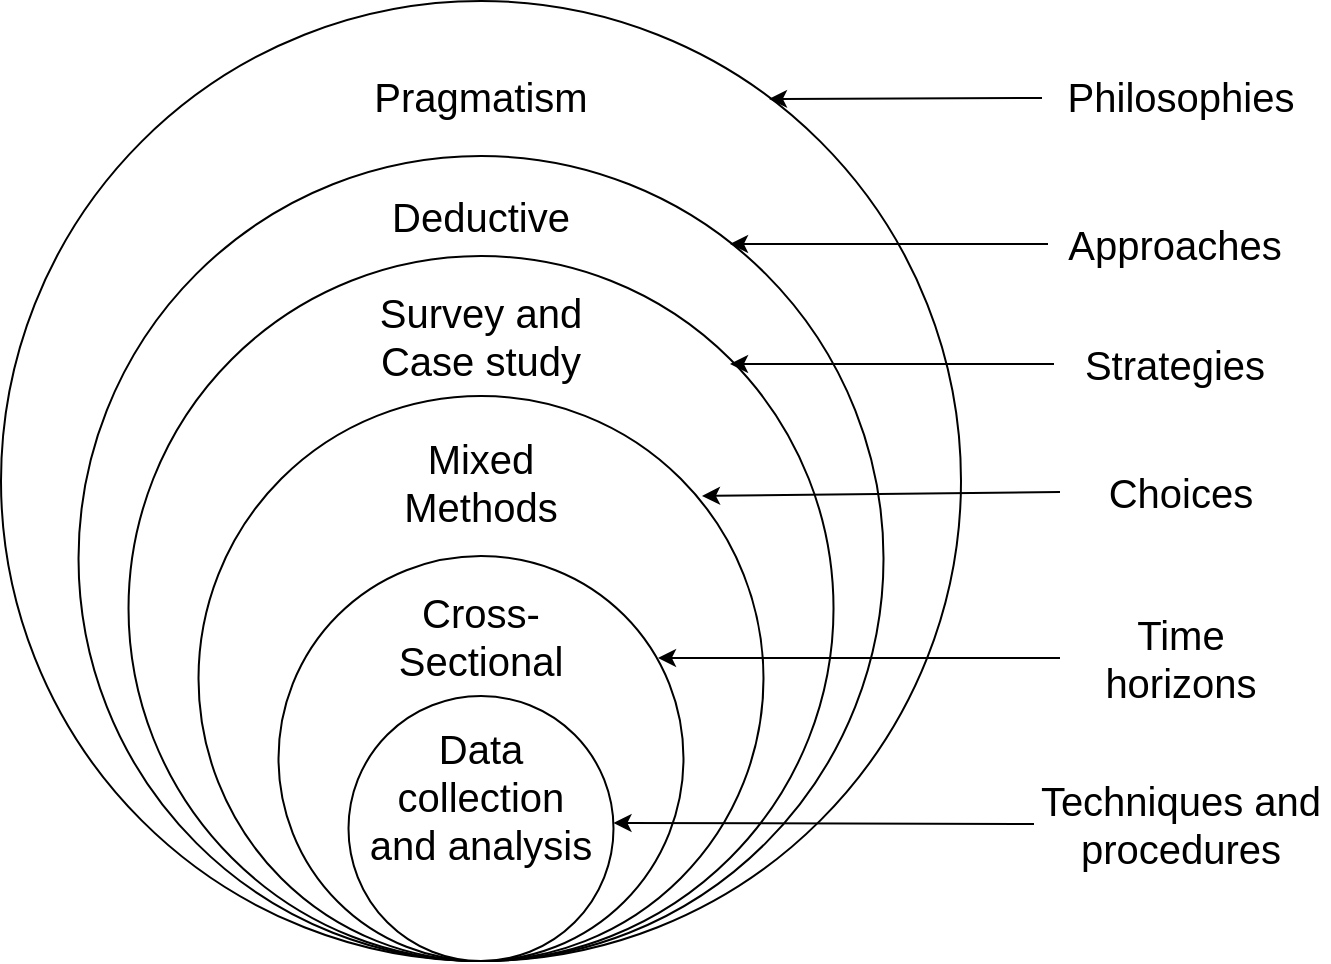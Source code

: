 <mxfile>
    <diagram id="C5RBs43oDa-KdzZeNtuy" name="Onion">
        <mxGraphModel dx="1454" dy="596" grid="0" gridSize="10" guides="1" tooltips="1" connect="1" arrows="1" fold="1" page="1" pageScale="1" pageWidth="1169" pageHeight="827" math="0" shadow="0">
            <root>
                <mxCell id="WIyWlLk6GJQsqaUBKTNV-0"/>
                <mxCell id="WIyWlLk6GJQsqaUBKTNV-1" parent="WIyWlLk6GJQsqaUBKTNV-0"/>
                <mxCell id="1" value="" style="ellipse;whiteSpace=wrap;html=1;aspect=fixed;" parent="WIyWlLk6GJQsqaUBKTNV-1" vertex="1">
                    <mxGeometry x="147.5" y="82.5" width="480" height="480" as="geometry"/>
                </mxCell>
                <mxCell id="2" value="" style="ellipse;whiteSpace=wrap;html=1;aspect=fixed;" parent="WIyWlLk6GJQsqaUBKTNV-1" vertex="1">
                    <mxGeometry x="186.26" y="160" width="402.5" height="402.5" as="geometry"/>
                </mxCell>
                <mxCell id="3" value="" style="ellipse;whiteSpace=wrap;html=1;aspect=fixed;" parent="WIyWlLk6GJQsqaUBKTNV-1" vertex="1">
                    <mxGeometry x="211.26" y="210" width="352.5" height="352.5" as="geometry"/>
                </mxCell>
                <mxCell id="4" value="" style="ellipse;whiteSpace=wrap;html=1;aspect=fixed;" parent="WIyWlLk6GJQsqaUBKTNV-1" vertex="1">
                    <mxGeometry x="246.25" y="280" width="282.5" height="282.5" as="geometry"/>
                </mxCell>
                <mxCell id="5" value="" style="ellipse;whiteSpace=wrap;html=1;aspect=fixed;" parent="WIyWlLk6GJQsqaUBKTNV-1" vertex="1">
                    <mxGeometry x="286.25" y="360" width="202.5" height="202.5" as="geometry"/>
                </mxCell>
                <mxCell id="6" value="" style="ellipse;whiteSpace=wrap;html=1;aspect=fixed;" parent="WIyWlLk6GJQsqaUBKTNV-1" vertex="1">
                    <mxGeometry x="321.25" y="430" width="132.5" height="132.5" as="geometry"/>
                </mxCell>
                <mxCell id="7" value="&lt;font style=&quot;font-size: 20px&quot;&gt;Pragmatism&lt;/font&gt;" style="text;html=1;strokeColor=none;fillColor=none;align=center;verticalAlign=middle;whiteSpace=wrap;rounded=0;" parent="WIyWlLk6GJQsqaUBKTNV-1" vertex="1">
                    <mxGeometry x="326.88" y="100" width="121.25" height="60" as="geometry"/>
                </mxCell>
                <mxCell id="8" value="&lt;span style=&quot;font-size: 20px&quot;&gt;Deductive&lt;/span&gt;" style="text;html=1;strokeColor=none;fillColor=none;align=center;verticalAlign=middle;whiteSpace=wrap;rounded=0;" parent="WIyWlLk6GJQsqaUBKTNV-1" vertex="1">
                    <mxGeometry x="326.88" y="160" width="121.25" height="60" as="geometry"/>
                </mxCell>
                <mxCell id="9" value="&lt;font style=&quot;font-size: 20px&quot;&gt;Survey and Case study&lt;br&gt;&lt;/font&gt;" style="text;html=1;strokeColor=none;fillColor=none;align=center;verticalAlign=middle;whiteSpace=wrap;rounded=0;" parent="WIyWlLk6GJQsqaUBKTNV-1" vertex="1">
                    <mxGeometry x="326.89" y="220" width="121.25" height="60" as="geometry"/>
                </mxCell>
                <mxCell id="10" value="&lt;span style=&quot;font-size: 20px&quot;&gt;Mixed Methods&lt;/span&gt;" style="text;html=1;strokeColor=none;fillColor=none;align=center;verticalAlign=middle;whiteSpace=wrap;rounded=0;" parent="WIyWlLk6GJQsqaUBKTNV-1" vertex="1">
                    <mxGeometry x="326.89" y="292.5" width="121.25" height="60" as="geometry"/>
                </mxCell>
                <mxCell id="11" value="&lt;span style=&quot;font-size: 20px&quot;&gt;Cross-Sectional&lt;/span&gt;" style="text;html=1;strokeColor=none;fillColor=none;align=center;verticalAlign=middle;whiteSpace=wrap;rounded=0;" parent="WIyWlLk6GJQsqaUBKTNV-1" vertex="1">
                    <mxGeometry x="326.88" y="370" width="121.25" height="60" as="geometry"/>
                </mxCell>
                <mxCell id="12" value="&lt;span style=&quot;font-size: 20px&quot;&gt;Data collection and analysis&lt;/span&gt;" style="text;html=1;strokeColor=none;fillColor=none;align=center;verticalAlign=middle;whiteSpace=wrap;rounded=0;" parent="WIyWlLk6GJQsqaUBKTNV-1" vertex="1">
                    <mxGeometry x="326.88" y="450" width="121.25" height="60" as="geometry"/>
                </mxCell>
                <mxCell id="13" value="&lt;font style=&quot;font-size: 20px&quot;&gt;Philosophies&lt;/font&gt;" style="text;html=1;strokeColor=none;fillColor=none;align=center;verticalAlign=middle;whiteSpace=wrap;rounded=0;" parent="WIyWlLk6GJQsqaUBKTNV-1" vertex="1">
                    <mxGeometry x="677" y="100" width="121.25" height="60" as="geometry"/>
                </mxCell>
                <mxCell id="14" value="&lt;font style=&quot;font-size: 20px&quot;&gt;Approaches&lt;/font&gt;" style="text;html=1;strokeColor=none;fillColor=none;align=center;verticalAlign=middle;whiteSpace=wrap;rounded=0;" parent="WIyWlLk6GJQsqaUBKTNV-1" vertex="1">
                    <mxGeometry x="674" y="174" width="121.25" height="60" as="geometry"/>
                </mxCell>
                <mxCell id="15" value="&lt;font style=&quot;font-size: 20px&quot;&gt;Strategies&lt;/font&gt;" style="text;html=1;strokeColor=none;fillColor=none;align=center;verticalAlign=middle;whiteSpace=wrap;rounded=0;" parent="WIyWlLk6GJQsqaUBKTNV-1" vertex="1">
                    <mxGeometry x="674" y="234" width="121.25" height="60" as="geometry"/>
                </mxCell>
                <mxCell id="16" value="&lt;font style=&quot;font-size: 20px&quot;&gt;Choices&lt;/font&gt;" style="text;html=1;strokeColor=none;fillColor=none;align=center;verticalAlign=middle;whiteSpace=wrap;rounded=0;" parent="WIyWlLk6GJQsqaUBKTNV-1" vertex="1">
                    <mxGeometry x="677" y="298" width="121.25" height="60" as="geometry"/>
                </mxCell>
                <mxCell id="17" value="&lt;font style=&quot;font-size: 20px&quot;&gt;Time horizons&lt;/font&gt;" style="text;html=1;strokeColor=none;fillColor=none;align=center;verticalAlign=middle;whiteSpace=wrap;rounded=0;" parent="WIyWlLk6GJQsqaUBKTNV-1" vertex="1">
                    <mxGeometry x="677" y="381" width="121.25" height="60" as="geometry"/>
                </mxCell>
                <mxCell id="18" value="&lt;font style=&quot;font-size: 20px&quot;&gt;Techniques and procedures&lt;/font&gt;" style="text;html=1;strokeColor=none;fillColor=none;align=center;verticalAlign=middle;whiteSpace=wrap;rounded=0;" parent="WIyWlLk6GJQsqaUBKTNV-1" vertex="1">
                    <mxGeometry x="664" y="464" width="147.25" height="60" as="geometry"/>
                </mxCell>
                <mxCell id="22" value="" style="endArrow=classic;html=1;fontSize=20;entryX=0.8;entryY=0.102;entryDx=0;entryDy=0;entryPerimeter=0;" parent="WIyWlLk6GJQsqaUBKTNV-1" target="1" edge="1">
                    <mxGeometry width="50" height="50" relative="1" as="geometry">
                        <mxPoint x="668" y="131" as="sourcePoint"/>
                        <mxPoint x="657" y="185" as="targetPoint"/>
                    </mxGeometry>
                </mxCell>
                <mxCell id="23" value="" style="endArrow=classic;html=1;fontSize=20;" parent="WIyWlLk6GJQsqaUBKTNV-1" edge="1">
                    <mxGeometry width="50" height="50" relative="1" as="geometry">
                        <mxPoint x="671" y="204" as="sourcePoint"/>
                        <mxPoint x="512" y="204" as="targetPoint"/>
                    </mxGeometry>
                </mxCell>
                <mxCell id="24" value="" style="endArrow=classic;html=1;fontSize=20;exitX=0;exitY=0.5;exitDx=0;exitDy=0;" parent="WIyWlLk6GJQsqaUBKTNV-1" source="15" edge="1">
                    <mxGeometry width="50" height="50" relative="1" as="geometry">
                        <mxPoint x="607" y="235" as="sourcePoint"/>
                        <mxPoint x="512" y="264" as="targetPoint"/>
                    </mxGeometry>
                </mxCell>
                <mxCell id="25" value="" style="endArrow=classic;html=1;fontSize=20;exitX=0;exitY=0.5;exitDx=0;exitDy=0;" parent="WIyWlLk6GJQsqaUBKTNV-1" source="16" edge="1">
                    <mxGeometry width="50" height="50" relative="1" as="geometry">
                        <mxPoint x="634.5" y="330" as="sourcePoint"/>
                        <mxPoint x="498" y="330" as="targetPoint"/>
                    </mxGeometry>
                </mxCell>
                <mxCell id="26" value="" style="endArrow=classic;html=1;fontSize=20;entryX=0.8;entryY=0.102;entryDx=0;entryDy=0;entryPerimeter=0;exitX=0;exitY=0.5;exitDx=0;exitDy=0;" parent="WIyWlLk6GJQsqaUBKTNV-1" source="17" edge="1">
                    <mxGeometry width="50" height="50" relative="1" as="geometry">
                        <mxPoint x="612.5" y="410.5" as="sourcePoint"/>
                        <mxPoint x="476" y="410.96" as="targetPoint"/>
                    </mxGeometry>
                </mxCell>
                <mxCell id="27" value="" style="endArrow=classic;html=1;fontSize=20;entryX=0.8;entryY=0.102;entryDx=0;entryDy=0;entryPerimeter=0;exitX=0;exitY=0.5;exitDx=0;exitDy=0;" parent="WIyWlLk6GJQsqaUBKTNV-1" source="18" edge="1">
                    <mxGeometry width="50" height="50" relative="1" as="geometry">
                        <mxPoint x="654.75" y="493.54" as="sourcePoint"/>
                        <mxPoint x="453.75" y="493.5" as="targetPoint"/>
                    </mxGeometry>
                </mxCell>
            </root>
        </mxGraphModel>
    </diagram>
    <diagram id="g9ANCxz81Wy-zKxYxqaJ" name="High level suggestion flow diagram">
        <mxGraphModel dx="3494" dy="1084" grid="0" gridSize="10" guides="1" tooltips="1" connect="1" arrows="1" fold="1" page="1" pageScale="1" pageWidth="850" pageHeight="1100" math="0" shadow="0">
            <root>
                <mxCell id="Wn06XJWWnaWii8zbQe3m-0"/>
                <mxCell id="Wn06XJWWnaWii8zbQe3m-1" parent="Wn06XJWWnaWii8zbQe3m-0"/>
                <mxCell id="Wn06XJWWnaWii8zbQe3m-19" style="edgeStyle=none;html=1;entryX=0.5;entryY=0;entryDx=0;entryDy=0;entryPerimeter=0;fontSize=20;" parent="Wn06XJWWnaWii8zbQe3m-1" source="Wn06XJWWnaWii8zbQe3m-2" target="Wn06XJWWnaWii8zbQe3m-3" edge="1">
                    <mxGeometry relative="1" as="geometry"/>
                </mxCell>
                <mxCell id="Wn06XJWWnaWii8zbQe3m-2" value="" style="strokeWidth=2;html=1;shape=mxgraph.flowchart.start_1;whiteSpace=wrap;fontSize=20;" parent="Wn06XJWWnaWii8zbQe3m-1" vertex="1">
                    <mxGeometry x="107" y="104" width="100" height="60" as="geometry"/>
                </mxCell>
                <mxCell id="Wn06XJWWnaWii8zbQe3m-8" value="" style="edgeStyle=none;html=1;fontSize=20;entryX=0.5;entryY=0;entryDx=0;entryDy=0;" parent="Wn06XJWWnaWii8zbQe3m-1" source="Wn06XJWWnaWii8zbQe3m-3" target="Wn06XJWWnaWii8zbQe3m-7" edge="1">
                    <mxGeometry relative="1" as="geometry">
                        <mxPoint x="551.5" y="436" as="targetPoint"/>
                        <Array as="points">
                            <mxPoint x="643" y="317"/>
                        </Array>
                    </mxGeometry>
                </mxCell>
                <mxCell id="Wn06XJWWnaWii8zbQe3m-9" value="&lt;font style=&quot;font-size: 17px&quot;&gt;Existing&lt;/font&gt;" style="edgeLabel;html=1;align=center;verticalAlign=middle;resizable=0;points=[];fontSize=20;" parent="Wn06XJWWnaWii8zbQe3m-8" vertex="1" connectable="0">
                    <mxGeometry x="-0.404" y="4" relative="1" as="geometry">
                        <mxPoint x="208" y="51" as="offset"/>
                    </mxGeometry>
                </mxCell>
                <mxCell id="Wn06XJWWnaWii8zbQe3m-29" style="edgeStyle=none;html=1;entryX=0.5;entryY=0;entryDx=0;entryDy=0;entryPerimeter=0;fontSize=17;" parent="Wn06XJWWnaWii8zbQe3m-1" source="Wn06XJWWnaWii8zbQe3m-3" target="Wn06XJWWnaWii8zbQe3m-54" edge="1">
                    <mxGeometry relative="1" as="geometry">
                        <mxPoint x="-363.5" y="460" as="targetPoint"/>
                        <Array as="points">
                            <mxPoint x="128" y="312"/>
                            <mxPoint x="-211" y="312"/>
                        </Array>
                    </mxGeometry>
                </mxCell>
                <mxCell id="Wn06XJWWnaWii8zbQe3m-30" value="Future" style="edgeLabel;html=1;align=center;verticalAlign=middle;resizable=0;points=[];fontSize=17;" parent="Wn06XJWWnaWii8zbQe3m-29" vertex="1" connectable="0">
                    <mxGeometry x="-0.184" y="2" relative="1" as="geometry">
                        <mxPoint as="offset"/>
                    </mxGeometry>
                </mxCell>
                <mxCell id="Wn06XJWWnaWii8zbQe3m-3" value="&lt;font style=&quot;font-size: 17px&quot;&gt;Lifecycle&lt;/font&gt;" style="strokeWidth=2;html=1;shape=mxgraph.flowchart.decision;whiteSpace=wrap;fontSize=20;" parent="Wn06XJWWnaWii8zbQe3m-1" vertex="1">
                    <mxGeometry x="107" y="262" width="100" height="100" as="geometry"/>
                </mxCell>
                <mxCell id="Wn06XJWWnaWii8zbQe3m-15" value="" style="edgeStyle=none;html=1;fontSize=20;entryX=0.5;entryY=0;entryDx=0;entryDy=0;entryPerimeter=0;" parent="Wn06XJWWnaWii8zbQe3m-1" source="Wn06XJWWnaWii8zbQe3m-7" target="Wn06XJWWnaWii8zbQe3m-22" edge="1">
                    <mxGeometry relative="1" as="geometry">
                        <mxPoint x="782.985" y="302.985" as="targetPoint"/>
                        <Array as="points">
                            <mxPoint x="734" y="700"/>
                            <mxPoint x="1021" y="707"/>
                        </Array>
                    </mxGeometry>
                </mxCell>
                <mxCell id="Wn06XJWWnaWii8zbQe3m-41" value="Mono" style="edgeLabel;html=1;align=center;verticalAlign=middle;resizable=0;points=[];fontSize=17;" parent="Wn06XJWWnaWii8zbQe3m-15" vertex="1" connectable="0">
                    <mxGeometry x="-0.579" relative="1" as="geometry">
                        <mxPoint x="200" y="48" as="offset"/>
                    </mxGeometry>
                </mxCell>
                <mxCell id="Wn06XJWWnaWii8zbQe3m-18" value="&lt;font style=&quot;font-size: 17px&quot;&gt;Micro&lt;/font&gt;" style="edgeStyle=none;html=1;fontSize=20;entryX=0.5;entryY=0;entryDx=0;entryDy=0;entryPerimeter=0;" parent="Wn06XJWWnaWii8zbQe3m-1" source="Wn06XJWWnaWii8zbQe3m-7" target="Wn06XJWWnaWii8zbQe3m-39" edge="1">
                    <mxGeometry relative="1" as="geometry">
                        <mxPoint x="281" y="745" as="targetPoint"/>
                        <Array as="points">
                            <mxPoint x="454" y="702"/>
                        </Array>
                    </mxGeometry>
                </mxCell>
                <mxCell id="Wn06XJWWnaWii8zbQe3m-7" value="&lt;font style=&quot;font-size: 17px&quot;&gt;Current arch&lt;br&gt;type&lt;/font&gt;" style="rhombus;whiteSpace=wrap;html=1;fontSize=20;strokeWidth=2;" parent="Wn06XJWWnaWii8zbQe3m-1" vertex="1">
                    <mxGeometry x="572" y="643" width="141" height="117" as="geometry"/>
                </mxCell>
                <mxCell id="Wn06XJWWnaWii8zbQe3m-11" value="&lt;font style=&quot;font-size: 17px&quot;&gt;What approach &lt;br&gt;is best to transform and break&lt;br&gt;down the solution&lt;/font&gt;" style="strokeWidth=2;html=1;shape=mxgraph.flowchart.decision;whiteSpace=wrap;fontSize=20;" parent="Wn06XJWWnaWii8zbQe3m-1" vertex="1">
                    <mxGeometry x="1063" y="1131" width="241" height="169" as="geometry"/>
                </mxCell>
                <mxCell id="Wn06XJWWnaWii8zbQe3m-23" style="edgeStyle=none;html=1;entryX=0.5;entryY=0;entryDx=0;entryDy=0;entryPerimeter=0;fontSize=20;" parent="Wn06XJWWnaWii8zbQe3m-1" source="Wn06XJWWnaWii8zbQe3m-22" target="Wn06XJWWnaWii8zbQe3m-11" edge="1">
                    <mxGeometry relative="1" as="geometry">
                        <Array as="points">
                            <mxPoint x="1182" y="1003.35"/>
                        </Array>
                    </mxGeometry>
                </mxCell>
                <mxCell id="Wn06XJWWnaWii8zbQe3m-26" value="&lt;font style=&quot;font-size: 17px&quot;&gt;Is Suitable&lt;/font&gt;" style="edgeLabel;html=1;align=center;verticalAlign=middle;resizable=0;points=[];fontSize=20;" parent="Wn06XJWWnaWii8zbQe3m-23" vertex="1" connectable="0">
                    <mxGeometry x="-0.237" y="2" relative="1" as="geometry">
                        <mxPoint x="-3" y="74" as="offset"/>
                    </mxGeometry>
                </mxCell>
                <mxCell id="Wn06XJWWnaWii8zbQe3m-25" style="edgeStyle=none;html=1;fontSize=20;exitX=0;exitY=0.5;exitDx=0;exitDy=0;exitPerimeter=0;entryX=0.5;entryY=0;entryDx=0;entryDy=0;entryPerimeter=0;" parent="Wn06XJWWnaWii8zbQe3m-1" source="Wn06XJWWnaWii8zbQe3m-22" target="Wn06XJWWnaWii8zbQe3m-24" edge="1">
                    <mxGeometry relative="1" as="geometry">
                        <mxPoint x="905" y="1245.85" as="targetPoint"/>
                        <Array as="points">
                            <mxPoint x="909" y="1003.35"/>
                        </Array>
                    </mxGeometry>
                </mxCell>
                <mxCell id="Wn06XJWWnaWii8zbQe3m-27" value="&lt;font style=&quot;font-size: 17px&quot;&gt;Not Suitable&lt;/font&gt;" style="edgeLabel;html=1;align=center;verticalAlign=middle;resizable=0;points=[];fontSize=20;" parent="Wn06XJWWnaWii8zbQe3m-25" vertex="1" connectable="0">
                    <mxGeometry x="0.455" y="-1" relative="1" as="geometry">
                        <mxPoint x="-6" y="-48" as="offset"/>
                    </mxGeometry>
                </mxCell>
                <mxCell id="Wn06XJWWnaWii8zbQe3m-22" value="&lt;font style=&quot;font-size: 17px&quot;&gt;Microservice suitability&lt;/font&gt;" style="strokeWidth=2;html=1;shape=mxgraph.flowchart.decision;whiteSpace=wrap;fontSize=20;" parent="Wn06XJWWnaWii8zbQe3m-1" vertex="1">
                    <mxGeometry x="930" y="932.35" width="182" height="141" as="geometry"/>
                </mxCell>
                <mxCell id="Wn06XJWWnaWii8zbQe3m-24" value="Stay as you are" style="strokeWidth=2;html=1;shape=mxgraph.flowchart.terminator;whiteSpace=wrap;fontSize=20;" parent="Wn06XJWWnaWii8zbQe3m-1" vertex="1">
                    <mxGeometry x="863" y="1188.5" width="100" height="60" as="geometry"/>
                </mxCell>
                <mxCell id="Wn06XJWWnaWii8zbQe3m-35" style="edgeStyle=none;html=1;fontSize=20;" parent="Wn06XJWWnaWii8zbQe3m-1" source="Wn06XJWWnaWii8zbQe3m-39" edge="1">
                    <mxGeometry relative="1" as="geometry">
                        <mxPoint x="638" y="1212" as="targetPoint"/>
                        <Array as="points">
                            <mxPoint x="638" y="1003"/>
                        </Array>
                    </mxGeometry>
                </mxCell>
                <mxCell id="Wn06XJWWnaWii8zbQe3m-36" value="&lt;font style=&quot;font-size: 17px&quot;&gt;Is Suitable&lt;/font&gt;" style="edgeLabel;html=1;align=center;verticalAlign=middle;resizable=0;points=[];fontSize=20;" parent="Wn06XJWWnaWii8zbQe3m-35" vertex="1" connectable="0">
                    <mxGeometry x="-0.237" y="2" relative="1" as="geometry">
                        <mxPoint x="-3" y="58" as="offset"/>
                    </mxGeometry>
                </mxCell>
                <mxCell id="Wn06XJWWnaWii8zbQe3m-37" style="edgeStyle=none;html=1;fontSize=20;exitX=0;exitY=0.5;exitDx=0;exitDy=0;exitPerimeter=0;entryX=0.5;entryY=0;entryDx=0;entryDy=0;entryPerimeter=0;" parent="Wn06XJWWnaWii8zbQe3m-1" source="Wn06XJWWnaWii8zbQe3m-39" target="Wn06XJWWnaWii8zbQe3m-40" edge="1">
                    <mxGeometry relative="1" as="geometry">
                        <mxPoint x="18.75" y="1078.35" as="targetPoint"/>
                        <Array as="points">
                            <mxPoint x="294" y="997"/>
                        </Array>
                    </mxGeometry>
                </mxCell>
                <mxCell id="Wn06XJWWnaWii8zbQe3m-38" value="&lt;font style=&quot;font-size: 17px&quot;&gt;Not Suitable&lt;/font&gt;" style="edgeLabel;html=1;align=center;verticalAlign=middle;resizable=0;points=[];fontSize=20;" parent="Wn06XJWWnaWii8zbQe3m-37" vertex="1" connectable="0">
                    <mxGeometry x="0.455" y="-1" relative="1" as="geometry">
                        <mxPoint x="1" y="-39" as="offset"/>
                    </mxGeometry>
                </mxCell>
                <mxCell id="Wn06XJWWnaWii8zbQe3m-39" value="&lt;font style=&quot;font-size: 17px&quot;&gt;Microservice suitability&lt;/font&gt;" style="strokeWidth=2;html=1;shape=mxgraph.flowchart.decision;whiteSpace=wrap;fontSize=20;" parent="Wn06XJWWnaWii8zbQe3m-1" vertex="1">
                    <mxGeometry x="363" y="926" width="182" height="141" as="geometry"/>
                </mxCell>
                <mxCell id="Wn06XJWWnaWii8zbQe3m-40" value="May be worth merging components" style="strokeWidth=2;html=1;shape=mxgraph.flowchart.terminator;whiteSpace=wrap;fontSize=20;" parent="Wn06XJWWnaWii8zbQe3m-1" vertex="1">
                    <mxGeometry x="195" y="1191.35" width="199" height="60" as="geometry"/>
                </mxCell>
                <mxCell id="Wn06XJWWnaWii8zbQe3m-42" value="&lt;font style=&quot;font-size: 17px&quot;&gt;What approach &lt;br&gt;is best to improve &lt;br&gt;the&amp;nbsp;solution&lt;/font&gt;" style="strokeWidth=2;html=1;shape=mxgraph.flowchart.decision;whiteSpace=wrap;fontSize=20;" parent="Wn06XJWWnaWii8zbQe3m-1" vertex="1">
                    <mxGeometry x="522" y="1134" width="241" height="169" as="geometry"/>
                </mxCell>
                <mxCell id="Wn06XJWWnaWii8zbQe3m-50" style="edgeStyle=none;html=1;fontSize=20;entryX=0.5;entryY=0;entryDx=0;entryDy=0;entryPerimeter=0;" parent="Wn06XJWWnaWii8zbQe3m-1" source="Wn06XJWWnaWii8zbQe3m-54" target="Wn06XJWWnaWii8zbQe3m-56" edge="1">
                    <mxGeometry relative="1" as="geometry">
                        <mxPoint x="75" y="1155" as="targetPoint"/>
                        <Array as="points">
                            <mxPoint x="-29" y="1011"/>
                        </Array>
                    </mxGeometry>
                </mxCell>
                <mxCell id="Wn06XJWWnaWii8zbQe3m-51" value="&lt;font style=&quot;font-size: 17px&quot;&gt;Is Suitable&lt;/font&gt;" style="edgeLabel;html=1;align=center;verticalAlign=middle;resizable=0;points=[];fontSize=20;" parent="Wn06XJWWnaWii8zbQe3m-50" vertex="1" connectable="0">
                    <mxGeometry x="-0.237" y="2" relative="1" as="geometry">
                        <mxPoint x="-3" y="74" as="offset"/>
                    </mxGeometry>
                </mxCell>
                <mxCell id="Wn06XJWWnaWii8zbQe3m-52" style="edgeStyle=none;html=1;fontSize=20;exitX=0;exitY=0.5;exitDx=0;exitDy=0;exitPerimeter=0;entryX=0.5;entryY=0;entryDx=0;entryDy=0;entryPerimeter=0;" parent="Wn06XJWWnaWii8zbQe3m-1" source="Wn06XJWWnaWii8zbQe3m-54" target="Wn06XJWWnaWii8zbQe3m-55" edge="1">
                    <mxGeometry relative="1" as="geometry">
                        <mxPoint x="-544.25" y="1021.35" as="targetPoint"/>
                        <Array as="points">
                            <mxPoint x="-401" y="1003"/>
                        </Array>
                    </mxGeometry>
                </mxCell>
                <mxCell id="Wn06XJWWnaWii8zbQe3m-53" value="&lt;font style=&quot;font-size: 17px&quot;&gt;Not Suitable&lt;/font&gt;" style="edgeLabel;html=1;align=center;verticalAlign=middle;resizable=0;points=[];fontSize=20;" parent="Wn06XJWWnaWii8zbQe3m-52" vertex="1" connectable="0">
                    <mxGeometry x="0.455" y="-1" relative="1" as="geometry">
                        <mxPoint x="4" y="-14" as="offset"/>
                    </mxGeometry>
                </mxCell>
                <mxCell id="Wn06XJWWnaWii8zbQe3m-54" value="&lt;font style=&quot;font-size: 17px&quot;&gt;Microservice suitability&lt;/font&gt;" style="strokeWidth=2;html=1;shape=mxgraph.flowchart.decision;whiteSpace=wrap;fontSize=20;" parent="Wn06XJWWnaWii8zbQe3m-1" vertex="1">
                    <mxGeometry x="-302" y="932.35" width="182" height="141" as="geometry"/>
                </mxCell>
                <mxCell id="Wn06XJWWnaWii8zbQe3m-55" value="May be worth building&lt;br&gt;a monolith..but" style="strokeWidth=2;html=1;shape=mxgraph.flowchart.terminator;whiteSpace=wrap;fontSize=20;" parent="Wn06XJWWnaWii8zbQe3m-1" vertex="1">
                    <mxGeometry x="-507" y="1167.35" width="211" height="108" as="geometry"/>
                </mxCell>
                <mxCell id="Wn06XJWWnaWii8zbQe3m-56" value="&lt;font style=&quot;font-size: 17px&quot;&gt;What suggestions to help&lt;br&gt;ensure microservice is built&lt;br&gt;well&lt;br&gt;&lt;/font&gt;" style="strokeWidth=2;html=1;shape=mxgraph.flowchart.decision;whiteSpace=wrap;fontSize=20;" parent="Wn06XJWWnaWii8zbQe3m-1" vertex="1">
                    <mxGeometry x="-194" y="1126.85" width="329" height="189" as="geometry"/>
                </mxCell>
            </root>
        </mxGraphModel>
    </diagram>
    <diagram id="D7YVJsC6zUm-FhRLzuJ6" name="Raci / Stakeholder map">
        <mxGraphModel dx="1212" dy="497" grid="0" gridSize="10" guides="1" tooltips="1" connect="1" arrows="1" fold="1" page="1" pageScale="1" pageWidth="850" pageHeight="1100" math="0" shadow="0">
            <root>
                <mxCell id="bMxRtcXfcadwE_-atCe4-0"/>
                <mxCell id="bMxRtcXfcadwE_-atCe4-1" parent="bMxRtcXfcadwE_-atCe4-0"/>
                <mxCell id="bMxRtcXfcadwE_-atCe4-4" value="" style="edgeStyle=none;html=1;fontSize=17;" parent="bMxRtcXfcadwE_-atCe4-1" source="bMxRtcXfcadwE_-atCe4-2" target="bMxRtcXfcadwE_-atCe4-3" edge="1">
                    <mxGeometry relative="1" as="geometry"/>
                </mxCell>
                <mxCell id="bMxRtcXfcadwE_-atCe4-6" value="" style="edgeStyle=none;html=1;fontSize=17;" parent="bMxRtcXfcadwE_-atCe4-1" source="bMxRtcXfcadwE_-atCe4-2" target="bMxRtcXfcadwE_-atCe4-5" edge="1">
                    <mxGeometry relative="1" as="geometry"/>
                </mxCell>
                <mxCell id="bMxRtcXfcadwE_-atCe4-8" value="" style="edgeStyle=none;html=1;fontSize=17;" parent="bMxRtcXfcadwE_-atCe4-1" source="bMxRtcXfcadwE_-atCe4-2" target="bMxRtcXfcadwE_-atCe4-7" edge="1">
                    <mxGeometry relative="1" as="geometry"/>
                </mxCell>
                <mxCell id="bMxRtcXfcadwE_-atCe4-10" value="" style="edgeStyle=none;html=1;fontSize=17;" parent="bMxRtcXfcadwE_-atCe4-1" source="bMxRtcXfcadwE_-atCe4-2" target="bMxRtcXfcadwE_-atCe4-9" edge="1">
                    <mxGeometry relative="1" as="geometry"/>
                </mxCell>
                <mxCell id="bMxRtcXfcadwE_-atCe4-11" style="edgeStyle=none;html=1;fontSize=17;entryX=0;entryY=0.5;entryDx=0;entryDy=0;" parent="bMxRtcXfcadwE_-atCe4-1" source="bMxRtcXfcadwE_-atCe4-2" target="bMxRtcXfcadwE_-atCe4-12" edge="1">
                    <mxGeometry relative="1" as="geometry">
                        <mxPoint x="500.143" y="198.714" as="targetPoint"/>
                    </mxGeometry>
                </mxCell>
                <mxCell id="bMxRtcXfcadwE_-atCe4-14" value="" style="edgeStyle=none;html=1;fontSize=17;" parent="bMxRtcXfcadwE_-atCe4-1" source="bMxRtcXfcadwE_-atCe4-2" target="bMxRtcXfcadwE_-atCe4-13" edge="1">
                    <mxGeometry relative="1" as="geometry"/>
                </mxCell>
                <mxCell id="bMxRtcXfcadwE_-atCe4-16" value="" style="edgeStyle=none;html=1;fontSize=17;" parent="bMxRtcXfcadwE_-atCe4-1" source="bMxRtcXfcadwE_-atCe4-2" target="bMxRtcXfcadwE_-atCe4-15" edge="1">
                    <mxGeometry relative="1" as="geometry"/>
                </mxCell>
                <mxCell id="bMxRtcXfcadwE_-atCe4-22" value="" style="edgeStyle=none;html=1;fontSize=17;" parent="bMxRtcXfcadwE_-atCe4-1" source="bMxRtcXfcadwE_-atCe4-2" target="bMxRtcXfcadwE_-atCe4-3" edge="1">
                    <mxGeometry relative="1" as="geometry"/>
                </mxCell>
                <mxCell id="bMxRtcXfcadwE_-atCe4-24" value="" style="edgeStyle=none;html=1;fontSize=17;" parent="bMxRtcXfcadwE_-atCe4-1" source="bMxRtcXfcadwE_-atCe4-2" target="bMxRtcXfcadwE_-atCe4-23" edge="1">
                    <mxGeometry relative="1" as="geometry"/>
                </mxCell>
                <mxCell id="bMxRtcXfcadwE_-atCe4-2" value="Microservice suitability analyser" style="rounded=1;whiteSpace=wrap;html=1;fontSize=17;" parent="bMxRtcXfcadwE_-atCe4-1" vertex="1">
                    <mxGeometry x="333" y="268" width="120" height="60" as="geometry"/>
                </mxCell>
                <mxCell id="bMxRtcXfcadwE_-atCe4-3" value="Developers" style="ellipse;whiteSpace=wrap;html=1;fontSize=17;rounded=1;fillColor=#f8cecc;strokeColor=#b85450;" parent="bMxRtcXfcadwE_-atCe4-1" vertex="1">
                    <mxGeometry x="336" y="128" width="120" height="60" as="geometry"/>
                </mxCell>
                <mxCell id="bMxRtcXfcadwE_-atCe4-5" value="Solution Architects" style="ellipse;whiteSpace=wrap;html=1;fontSize=17;rounded=1;fillColor=#f8cecc;strokeColor=#b85450;" parent="bMxRtcXfcadwE_-atCe4-1" vertex="1">
                    <mxGeometry x="533" y="268" width="120" height="60" as="geometry"/>
                </mxCell>
                <mxCell id="bMxRtcXfcadwE_-atCe4-7" value="Enterprise architects" style="ellipse;whiteSpace=wrap;html=1;fontSize=17;rounded=1;fillColor=#d5e8d4;strokeColor=#82b366;" parent="bMxRtcXfcadwE_-atCe4-1" vertex="1">
                    <mxGeometry x="333" y="408" width="120" height="60" as="geometry"/>
                </mxCell>
                <mxCell id="bMxRtcXfcadwE_-atCe4-9" value="DevOps" style="ellipse;whiteSpace=wrap;html=1;fontSize=17;rounded=1;fillColor=#d5e8d4;strokeColor=#82b366;" parent="bMxRtcXfcadwE_-atCe4-1" vertex="1">
                    <mxGeometry x="124" y="271" width="120" height="60" as="geometry"/>
                </mxCell>
                <mxCell id="bMxRtcXfcadwE_-atCe4-12" value="Engineering managers" style="ellipse;whiteSpace=wrap;html=1;fontSize=17;rounded=1;fillColor=#d5e8d4;strokeColor=#82b366;" parent="bMxRtcXfcadwE_-atCe4-1" vertex="1">
                    <mxGeometry x="533" y="128" width="120" height="60" as="geometry"/>
                </mxCell>
                <mxCell id="bMxRtcXfcadwE_-atCe4-13" value="Product owners" style="ellipse;whiteSpace=wrap;html=1;fontSize=17;rounded=1;fillColor=#dae8fc;strokeColor=#6c8ebf;" parent="bMxRtcXfcadwE_-atCe4-1" vertex="1">
                    <mxGeometry x="533" y="402" width="120" height="60" as="geometry"/>
                </mxCell>
                <mxCell id="bMxRtcXfcadwE_-atCe4-15" value="Business analyst" style="ellipse;whiteSpace=wrap;html=1;fontSize=17;rounded=1;fillColor=#f8cecc;strokeColor=#b85450;" parent="bMxRtcXfcadwE_-atCe4-1" vertex="1">
                    <mxGeometry x="130" y="408" width="120" height="60" as="geometry"/>
                </mxCell>
                <mxCell id="bMxRtcXfcadwE_-atCe4-18" value="Responsible" style="rounded=0;whiteSpace=wrap;html=1;fontSize=17;fillColor=#f8cecc;strokeColor=#b85450;" parent="bMxRtcXfcadwE_-atCe4-1" vertex="1">
                    <mxGeometry x="127" y="497" width="120" height="60" as="geometry"/>
                </mxCell>
                <mxCell id="bMxRtcXfcadwE_-atCe4-19" value="Accountable" style="rounded=0;whiteSpace=wrap;html=1;fontSize=17;fillColor=#dae8fc;strokeColor=#6c8ebf;" parent="bMxRtcXfcadwE_-atCe4-1" vertex="1">
                    <mxGeometry x="267" y="497" width="120" height="60" as="geometry"/>
                </mxCell>
                <mxCell id="bMxRtcXfcadwE_-atCe4-20" value="Consulted" style="rounded=0;whiteSpace=wrap;html=1;fontSize=17;fillColor=#d5e8d4;strokeColor=#82b366;" parent="bMxRtcXfcadwE_-atCe4-1" vertex="1">
                    <mxGeometry x="407" y="497" width="120" height="60" as="geometry"/>
                </mxCell>
                <mxCell id="bMxRtcXfcadwE_-atCe4-21" value="Informed" style="rounded=0;whiteSpace=wrap;html=1;fontSize=17;fillColor=#fff2cc;strokeColor=#d6b656;" parent="bMxRtcXfcadwE_-atCe4-1" vertex="1">
                    <mxGeometry x="539" y="497" width="120" height="60" as="geometry"/>
                </mxCell>
                <mxCell id="bMxRtcXfcadwE_-atCe4-23" value="Scrum master" style="ellipse;whiteSpace=wrap;html=1;fontSize=17;rounded=1;fillColor=#fff2cc;strokeColor=#d6b656;" parent="bMxRtcXfcadwE_-atCe4-1" vertex="1">
                    <mxGeometry x="124" y="134" width="120" height="60" as="geometry"/>
                </mxCell>
            </root>
        </mxGraphModel>
    </diagram>
    <diagram id="q0QuYCDxaooOvAC0HyQ6" name="User needs spider diagram">
        <mxGraphModel dx="1454" dy="596" grid="0" gridSize="10" guides="1" tooltips="1" connect="1" arrows="1" fold="1" page="1" pageScale="1" pageWidth="850" pageHeight="1100" math="0" shadow="0">
            <root>
                <mxCell id="_RrUAMuEykQar73Sajz6-0"/>
                <mxCell id="_RrUAMuEykQar73Sajz6-1" parent="_RrUAMuEykQar73Sajz6-0"/>
                <mxCell id="_RrUAMuEykQar73Sajz6-4" value="" style="edgeStyle=none;html=1;fontSize=17;exitX=0.5;exitY=0;exitDx=0;exitDy=0;exitPerimeter=0;" parent="_RrUAMuEykQar73Sajz6-1" source="_RrUAMuEykQar73Sajz6-11" target="_RrUAMuEykQar73Sajz6-3" edge="1">
                    <mxGeometry relative="1" as="geometry">
                        <mxPoint x="404" y="244" as="sourcePoint"/>
                    </mxGeometry>
                </mxCell>
                <mxCell id="_RrUAMuEykQar73Sajz6-6" value="" style="edgeStyle=none;html=1;fontSize=17;exitX=1;exitY=0.333;exitDx=0;exitDy=0;exitPerimeter=0;" parent="_RrUAMuEykQar73Sajz6-1" source="_RrUAMuEykQar73Sajz6-11" target="_RrUAMuEykQar73Sajz6-5" edge="1">
                    <mxGeometry relative="1" as="geometry">
                        <mxPoint x="464" y="274" as="sourcePoint"/>
                    </mxGeometry>
                </mxCell>
                <mxCell id="_RrUAMuEykQar73Sajz6-8" value="" style="edgeStyle=none;html=1;fontSize=17;exitX=0;exitY=1;exitDx=0;exitDy=0;exitPerimeter=0;" parent="_RrUAMuEykQar73Sajz6-1" source="_RrUAMuEykQar73Sajz6-11" target="_RrUAMuEykQar73Sajz6-7" edge="1">
                    <mxGeometry relative="1" as="geometry">
                        <mxPoint x="404.415" y="304" as="sourcePoint"/>
                    </mxGeometry>
                </mxCell>
                <mxCell id="_RrUAMuEykQar73Sajz6-10" value="" style="edgeStyle=none;html=1;fontSize=17;exitX=0;exitY=0.333;exitDx=0;exitDy=0;exitPerimeter=0;" parent="_RrUAMuEykQar73Sajz6-1" source="_RrUAMuEykQar73Sajz6-11" target="_RrUAMuEykQar73Sajz6-9" edge="1">
                    <mxGeometry relative="1" as="geometry">
                        <mxPoint x="344" y="274.442" as="sourcePoint"/>
                    </mxGeometry>
                </mxCell>
                <mxCell id="_RrUAMuEykQar73Sajz6-3" value="I want personalised solution architecture guidance" style="ellipse;whiteSpace=wrap;html=1;fontSize=17;rounded=0;" parent="_RrUAMuEykQar73Sajz6-1" vertex="1">
                    <mxGeometry x="315.5" y="47" width="177" height="117" as="geometry"/>
                </mxCell>
                <mxCell id="_RrUAMuEykQar73Sajz6-5" value="I want it to be easy to find the information i need to make an informed&lt;br&gt;&amp;nbsp;architectual decisions" style="ellipse;whiteSpace=wrap;html=1;fontSize=17;rounded=0;" parent="_RrUAMuEykQar73Sajz6-1" vertex="1">
                    <mxGeometry x="561" y="240" width="238" height="133" as="geometry"/>
                </mxCell>
                <mxCell id="_RrUAMuEykQar73Sajz6-7" value="I want to know if my&lt;br&gt;&amp;nbsp;project is suitable for using the microservice approach" style="ellipse;whiteSpace=wrap;html=1;fontSize=17;rounded=0;" parent="_RrUAMuEykQar73Sajz6-1" vertex="1">
                    <mxGeometry x="88" y="396" width="242" height="95" as="geometry"/>
                </mxCell>
                <mxCell id="_RrUAMuEykQar73Sajz6-9" value="I want to be given information on well known strategies for breaking down a monolith" style="ellipse;whiteSpace=wrap;html=1;fontSize=17;rounded=0;" parent="_RrUAMuEykQar73Sajz6-1" vertex="1">
                    <mxGeometry x="20" y="224" width="252" height="136" as="geometry"/>
                </mxCell>
                <mxCell id="_RrUAMuEykQar73Sajz6-13" value="" style="edgeStyle=none;html=1;fontSize=17;exitX=1;exitY=1;exitDx=0;exitDy=0;exitPerimeter=0;" parent="_RrUAMuEykQar73Sajz6-1" source="_RrUAMuEykQar73Sajz6-11" target="_RrUAMuEykQar73Sajz6-12" edge="1">
                    <mxGeometry relative="1" as="geometry"/>
                </mxCell>
                <mxCell id="_RrUAMuEykQar73Sajz6-11" value="Users" style="shape=umlActor;verticalLabelPosition=bottom;verticalAlign=top;html=1;outlineConnect=0;fontSize=17;" parent="_RrUAMuEykQar73Sajz6-1" vertex="1">
                    <mxGeometry x="391" y="240" width="30" height="60" as="geometry"/>
                </mxCell>
                <mxCell id="_RrUAMuEykQar73Sajz6-12" value="I want to learn &lt;br&gt;more about the use of microservices" style="ellipse;whiteSpace=wrap;html=1;fontSize=17;verticalAlign=top;" parent="_RrUAMuEykQar73Sajz6-1" vertex="1">
                    <mxGeometry x="483" y="414" width="219" height="77" as="geometry"/>
                </mxCell>
            </root>
        </mxGraphModel>
    </diagram>
    <diagram id="_jptRpUbR4PS84TVPGd9" name="Roadmap">
        <mxGraphModel dx="2077" dy="851" grid="0" gridSize="10" guides="1" tooltips="1" connect="1" arrows="1" fold="1" page="1" pageScale="1" pageWidth="850" pageHeight="1100" math="0" shadow="0">
            <root>
                <mxCell id="BFjDi-B3hAzrOaVYz709-0"/>
                <mxCell id="BFjDi-B3hAzrOaVYz709-1" parent="BFjDi-B3hAzrOaVYz709-0"/>
                <mxCell id="uW4VnprgB0Ogdsr5cckv-24" value="" style="rounded=0;whiteSpace=wrap;html=1;fontSize=17;" parent="BFjDi-B3hAzrOaVYz709-1" vertex="1">
                    <mxGeometry x="123" y="659" width="707" height="153" as="geometry"/>
                </mxCell>
                <mxCell id="BFjDi-B3hAzrOaVYz709-2" value="Week 1" style="rounded=0;whiteSpace=wrap;html=1;fontSize=17;" parent="BFjDi-B3hAzrOaVYz709-1" vertex="1">
                    <mxGeometry x="123" y="88" width="250" height="20" as="geometry"/>
                </mxCell>
                <mxCell id="BFjDi-B3hAzrOaVYz709-3" value="Week 2" style="rounded=0;whiteSpace=wrap;html=1;fontSize=17;" parent="BFjDi-B3hAzrOaVYz709-1" vertex="1">
                    <mxGeometry x="373" y="88" width="250" height="20" as="geometry"/>
                </mxCell>
                <mxCell id="BFjDi-B3hAzrOaVYz709-4" value="Week 3" style="rounded=0;whiteSpace=wrap;html=1;fontSize=17;" parent="BFjDi-B3hAzrOaVYz709-1" vertex="1">
                    <mxGeometry x="623" y="88" width="250" height="20" as="geometry"/>
                </mxCell>
                <mxCell id="BFjDi-B3hAzrOaVYz709-5" value="Week 4" style="rounded=0;whiteSpace=wrap;html=1;fontSize=17;" parent="BFjDi-B3hAzrOaVYz709-1" vertex="1">
                    <mxGeometry x="873" y="88" width="250" height="20" as="geometry"/>
                </mxCell>
                <mxCell id="BFjDi-B3hAzrOaVYz709-6" value="Design architecture" style="rounded=0;whiteSpace=wrap;html=1;fontSize=17;fillColor=#e1d5e7;strokeColor=#9673a6;" parent="BFjDi-B3hAzrOaVYz709-1" vertex="1">
                    <mxGeometry x="240" y="276" width="175" height="60" as="geometry"/>
                </mxCell>
                <mxCell id="BFjDi-B3hAzrOaVYz709-7" value="Analysing research" style="rounded=0;whiteSpace=wrap;html=1;fontSize=17;fillColor=#ffe6cc;strokeColor=#d79b00;" parent="BFjDi-B3hAzrOaVYz709-1" vertex="1">
                    <mxGeometry x="123" y="134" width="120" height="60" as="geometry"/>
                </mxCell>
                <mxCell id="BFjDi-B3hAzrOaVYz709-8" value="Formulating questions" style="rounded=0;whiteSpace=wrap;html=1;fontSize=17;fillColor=#e1d5e7;strokeColor=#9673a6;" parent="BFjDi-B3hAzrOaVYz709-1" vertex="1">
                    <mxGeometry x="183" y="203" width="120" height="60" as="geometry"/>
                </mxCell>
                <mxCell id="BFjDi-B3hAzrOaVYz709-9" value="Mapping user journey flow chart&amp;nbsp;" style="rounded=0;whiteSpace=wrap;html=1;fontSize=17;fillColor=#fff2cc;strokeColor=#d6b656;gradientColor=#E1D5E7;" parent="BFjDi-B3hAzrOaVYz709-1" vertex="1">
                    <mxGeometry x="296" y="351" width="120" height="60" as="geometry"/>
                </mxCell>
                <mxCell id="uW4VnprgB0Ogdsr5cckv-0" value="Creating roadmap / backlog" style="rounded=0;whiteSpace=wrap;html=1;fontSize=17;fillColor=#ffe6cc;strokeColor=#d79b00;" parent="BFjDi-B3hAzrOaVYz709-1" vertex="1">
                    <mxGeometry x="300" y="136" width="120" height="60" as="geometry"/>
                </mxCell>
                <mxCell id="uW4VnprgB0Ogdsr5cckv-1" value="Create Home page" style="rounded=0;whiteSpace=wrap;html=1;fontSize=17;fillColor=#d5e8d4;strokeColor=#82b366;" parent="BFjDi-B3hAzrOaVYz709-1" vertex="1">
                    <mxGeometry x="523" y="276" width="78" height="60" as="geometry"/>
                </mxCell>
                <mxCell id="uW4VnprgB0Ogdsr5cckv-2" value="Add in all questions" style="rounded=0;whiteSpace=wrap;html=1;fontSize=17;fillColor=#d5e8d4;strokeColor=#82b366;" parent="BFjDi-B3hAzrOaVYz709-1" vertex="1">
                    <mxGeometry x="692" y="203" width="120" height="60" as="geometry"/>
                </mxCell>
                <mxCell id="uW4VnprgB0Ogdsr5cckv-3" value="Add&amp;nbsp;&lt;br&gt;recommendations" style="rounded=0;whiteSpace=wrap;html=1;fontSize=17;fillColor=#d5e8d4;strokeColor=#82b366;" parent="BFjDi-B3hAzrOaVYz709-1" vertex="1">
                    <mxGeometry x="919" y="351" width="144" height="60" as="geometry"/>
                </mxCell>
                <mxCell id="uW4VnprgB0Ogdsr5cckv-4" value="Add question validation" style="rounded=0;whiteSpace=wrap;html=1;fontSize=17;fillColor=#d5e8d4;strokeColor=#82b366;" parent="BFjDi-B3hAzrOaVYz709-1" vertex="1">
                    <mxGeometry x="856" y="203" width="120" height="60" as="geometry"/>
                </mxCell>
                <mxCell id="uW4VnprgB0Ogdsr5cckv-5" value="Create microservice advisor pages" style="rounded=0;whiteSpace=wrap;html=1;fontSize=17;fillColor=#d5e8d4;strokeColor=#82b366;" parent="BFjDi-B3hAzrOaVYz709-1" vertex="1">
                    <mxGeometry x="586" y="351" width="226" height="60" as="geometry"/>
                </mxCell>
                <mxCell id="uW4VnprgB0Ogdsr5cckv-6" value="Create blank website" style="rounded=0;whiteSpace=wrap;html=1;fontSize=17;fillColor=#d5e8d4;strokeColor=#82b366;" parent="BFjDi-B3hAzrOaVYz709-1" vertex="1">
                    <mxGeometry x="420" y="276" width="103" height="60" as="geometry"/>
                </mxCell>
                <mxCell id="uW4VnprgB0Ogdsr5cckv-7" value="Testing/ Bug fixing" style="rounded=0;whiteSpace=wrap;html=1;fontSize=17;fillColor=#dae8fc;strokeColor=#6c8ebf;" parent="BFjDi-B3hAzrOaVYz709-1" vertex="1">
                    <mxGeometry x="963" y="136" width="158" height="60" as="geometry"/>
                </mxCell>
                <mxCell id="uW4VnprgB0Ogdsr5cckv-8" value="Create results summary page" style="rounded=0;whiteSpace=wrap;html=1;fontSize=17;fillColor=#d5e8d4;strokeColor=#82b366;" parent="BFjDi-B3hAzrOaVYz709-1" vertex="1">
                    <mxGeometry x="814" y="276" width="158" height="60" as="geometry"/>
                </mxCell>
                <mxCell id="uW4VnprgB0Ogdsr5cckv-9" value="Map user answers with summary page conclusions" style="rounded=0;whiteSpace=wrap;html=1;fontSize=17;fillColor=#d5e8d4;strokeColor=#82b366;" parent="BFjDi-B3hAzrOaVYz709-1" vertex="1">
                    <mxGeometry x="746" y="453" width="173" height="60" as="geometry"/>
                </mxCell>
                <mxCell id="uW4VnprgB0Ogdsr5cckv-10" value="Week 5" style="rounded=0;whiteSpace=wrap;html=1;fontSize=17;" parent="BFjDi-B3hAzrOaVYz709-1" vertex="1">
                    <mxGeometry x="1123" y="88" width="250" height="20" as="geometry"/>
                </mxCell>
                <mxCell id="uW4VnprgB0Ogdsr5cckv-11" value="Initial user testing" style="rounded=0;whiteSpace=wrap;html=1;fontSize=17;fillColor=#dae8fc;strokeColor=#6c8ebf;" parent="BFjDi-B3hAzrOaVYz709-1" vertex="1">
                    <mxGeometry x="1123" y="136" width="158" height="60" as="geometry"/>
                </mxCell>
                <mxCell id="uW4VnprgB0Ogdsr5cckv-12" value="Make feedback improvements" style="rounded=0;whiteSpace=wrap;html=1;fontSize=17;fillColor=#d5e8d4;strokeColor=#82b366;" parent="BFjDi-B3hAzrOaVYz709-1" vertex="1">
                    <mxGeometry x="1373" y="211" width="144" height="60" as="geometry"/>
                </mxCell>
                <mxCell id="uW4VnprgB0Ogdsr5cckv-13" value="Initial deployment to test environment" style="rounded=0;whiteSpace=wrap;html=1;fontSize=17;fillColor=#f8cecc;strokeColor=#b85450;" parent="BFjDi-B3hAzrOaVYz709-1" vertex="1">
                    <mxGeometry x="900" y="546" width="173" height="60" as="geometry"/>
                </mxCell>
                <mxCell id="uW4VnprgB0Ogdsr5cckv-14" value="Agile Deployment to test environment" style="rounded=0;whiteSpace=wrap;html=1;fontSize=17;fillColor=#f8cecc;strokeColor=#b85450;" parent="BFjDi-B3hAzrOaVYz709-1" vertex="1">
                    <mxGeometry x="1438" y="546" width="181" height="60" as="geometry"/>
                </mxCell>
                <mxCell id="uW4VnprgB0Ogdsr5cckv-15" value="Week 6" style="rounded=0;whiteSpace=wrap;html=1;fontSize=17;" parent="BFjDi-B3hAzrOaVYz709-1" vertex="1">
                    <mxGeometry x="1369" y="88" width="250" height="20" as="geometry"/>
                </mxCell>
                <mxCell id="uW4VnprgB0Ogdsr5cckv-16" value="Analysing research" style="rounded=0;whiteSpace=wrap;html=1;fontSize=17;fillColor=#ffe6cc;strokeColor=#d79b00;" parent="BFjDi-B3hAzrOaVYz709-1" vertex="1">
                    <mxGeometry x="1284" y="136" width="120" height="60" as="geometry"/>
                </mxCell>
                <mxCell id="uW4VnprgB0Ogdsr5cckv-17" value="Business Analaysis" style="rounded=0;whiteSpace=wrap;html=1;fontSize=17;fillColor=#ffe6cc;strokeColor=#d79b00;" parent="BFjDi-B3hAzrOaVYz709-1" vertex="1">
                    <mxGeometry x="144.5" y="723" width="120" height="60" as="geometry"/>
                </mxCell>
                <mxCell id="uW4VnprgB0Ogdsr5cckv-18" value="Development" style="rounded=0;whiteSpace=wrap;html=1;fontSize=17;fillColor=#d5e8d4;strokeColor=#82b366;" parent="BFjDi-B3hAzrOaVYz709-1" vertex="1">
                    <mxGeometry x="278" y="723" width="120" height="60" as="geometry"/>
                </mxCell>
                <mxCell id="uW4VnprgB0Ogdsr5cckv-19" value="Testing" style="rounded=0;whiteSpace=wrap;html=1;fontSize=17;fillColor=#dae8fc;strokeColor=#6c8ebf;" parent="BFjDi-B3hAzrOaVYz709-1" vertex="1">
                    <mxGeometry x="408" y="725" width="120" height="60" as="geometry"/>
                </mxCell>
                <mxCell id="uW4VnprgB0Ogdsr5cckv-21" value="DevOps" style="rounded=0;whiteSpace=wrap;html=1;fontSize=17;fillColor=#f8cecc;strokeColor=#b85450;" parent="BFjDi-B3hAzrOaVYz709-1" vertex="1">
                    <mxGeometry x="540" y="725" width="120" height="60" as="geometry"/>
                </mxCell>
                <mxCell id="uW4VnprgB0Ogdsr5cckv-22" value="Architecture" style="rounded=0;whiteSpace=wrap;html=1;fontSize=17;fillColor=#e1d5e7;strokeColor=#9673a6;" parent="BFjDi-B3hAzrOaVYz709-1" vertex="1">
                    <mxGeometry x="676" y="725" width="120" height="60" as="geometry"/>
                </mxCell>
                <mxCell id="uW4VnprgB0Ogdsr5cckv-23" value="Architecture review" style="rounded=0;whiteSpace=wrap;html=1;fontSize=17;fillColor=#e1d5e7;strokeColor=#9673a6;" parent="BFjDi-B3hAzrOaVYz709-1" vertex="1">
                    <mxGeometry x="1066" y="279" width="120" height="60" as="geometry"/>
                </mxCell>
                <mxCell id="uW4VnprgB0Ogdsr5cckv-26" value="&lt;font style=&quot;font-size: 20px&quot;&gt;&lt;b&gt;Key&lt;/b&gt;&lt;/font&gt;" style="text;html=1;resizable=0;autosize=1;align=center;verticalAlign=middle;points=[];fillColor=none;strokeColor=none;rounded=0;fontSize=17;" parent="BFjDi-B3hAzrOaVYz709-1" vertex="1">
                    <mxGeometry x="144.5" y="673" width="47" height="26" as="geometry"/>
                </mxCell>
                <mxCell id="uW4VnprgB0Ogdsr5cckv-27" value="User needs mapping" style="rounded=0;whiteSpace=wrap;html=1;fontSize=17;fillColor=#ffe6cc;strokeColor=#d79b00;gradientColor=#E1D5E7;" parent="BFjDi-B3hAzrOaVYz709-1" vertex="1">
                    <mxGeometry x="120" y="369" width="120" height="60" as="geometry"/>
                </mxCell>
                <mxCell id="uW4VnprgB0Ogdsr5cckv-28" value="RACI/ Stakeholder mapping" style="rounded=0;whiteSpace=wrap;html=1;fontSize=17;fillColor=#ffe6cc;strokeColor=#d79b00;" parent="BFjDi-B3hAzrOaVYz709-1" vertex="1">
                    <mxGeometry x="135" y="457" width="120" height="60" as="geometry"/>
                </mxCell>
            </root>
        </mxGraphModel>
    </diagram>
    <diagram name="Roadmap agile and togaf" id="s67tDezJmkUoa6goUchh">
        <mxGraphModel dx="5354" dy="1703" grid="0" gridSize="10" guides="1" tooltips="1" connect="1" arrows="1" fold="1" page="0" pageScale="1" pageWidth="850" pageHeight="1100" math="0" shadow="0">
            <root>
                <mxCell id="SP5iL-DwuMgAvqUTyU42-0"/>
                <mxCell id="SP5iL-DwuMgAvqUTyU42-1" parent="SP5iL-DwuMgAvqUTyU42-0"/>
                <mxCell id="SP5iL-DwuMgAvqUTyU42-2" value="" style="rounded=0;whiteSpace=wrap;html=1;fontSize=17;" parent="SP5iL-DwuMgAvqUTyU42-1" vertex="1">
                    <mxGeometry x="139" y="772" width="848" height="153" as="geometry"/>
                </mxCell>
                <mxCell id="SP5iL-DwuMgAvqUTyU42-3" value="Week 5" style="rounded=0;whiteSpace=wrap;html=1;fontSize=17;" parent="SP5iL-DwuMgAvqUTyU42-1" vertex="1">
                    <mxGeometry x="123" y="88" width="250" height="20" as="geometry"/>
                </mxCell>
                <mxCell id="SP5iL-DwuMgAvqUTyU42-4" value="Week 6" style="rounded=0;whiteSpace=wrap;html=1;fontSize=17;" parent="SP5iL-DwuMgAvqUTyU42-1" vertex="1">
                    <mxGeometry x="373" y="88" width="250" height="20" as="geometry"/>
                </mxCell>
                <mxCell id="SP5iL-DwuMgAvqUTyU42-5" value="Week 7" style="rounded=0;whiteSpace=wrap;html=1;fontSize=17;" parent="SP5iL-DwuMgAvqUTyU42-1" vertex="1">
                    <mxGeometry x="623" y="88" width="250" height="20" as="geometry"/>
                </mxCell>
                <mxCell id="SP5iL-DwuMgAvqUTyU42-6" value="Week 8" style="rounded=0;whiteSpace=wrap;html=1;fontSize=17;" parent="SP5iL-DwuMgAvqUTyU42-1" vertex="1">
                    <mxGeometry x="873" y="88" width="250" height="20" as="geometry"/>
                </mxCell>
                <mxCell id="SP5iL-DwuMgAvqUTyU42-7" value="High level transition architecture design" style="rounded=0;whiteSpace=wrap;html=1;fontSize=17;fillColor=#e1d5e7;strokeColor=#9673a6;" parent="SP5iL-DwuMgAvqUTyU42-1" vertex="1">
                    <mxGeometry x="548.5" y="346" width="175" height="60" as="geometry"/>
                </mxCell>
                <mxCell id="SP5iL-DwuMgAvqUTyU42-8" value="Analysing research" style="rounded=0;whiteSpace=wrap;html=1;fontSize=17;fillColor=#ffe6cc;strokeColor=#d79b00;gradientColor=#CCCCCC;" parent="SP5iL-DwuMgAvqUTyU42-1" vertex="1">
                    <mxGeometry x="-41" y="216" width="318" height="60" as="geometry"/>
                </mxCell>
                <mxCell id="SP5iL-DwuMgAvqUTyU42-9" value="Formulating questions" style="rounded=0;whiteSpace=wrap;html=1;fontSize=17;fillColor=#e1d5e7;strokeColor=#9673a6;" parent="SP5iL-DwuMgAvqUTyU42-1" vertex="1">
                    <mxGeometry x="723.5" y="211" width="120" height="60" as="geometry"/>
                </mxCell>
                <mxCell id="SP5iL-DwuMgAvqUTyU42-10" value="Mapping user journey flow chart&amp;nbsp;" style="rounded=0;whiteSpace=wrap;html=1;fontSize=17;fillColor=#fff2cc;strokeColor=#d6b656;gradientColor=#E1D5E7;" parent="SP5iL-DwuMgAvqUTyU42-1" vertex="1">
                    <mxGeometry x="730" y="453" width="120" height="60" as="geometry"/>
                </mxCell>
                <mxCell id="SP5iL-DwuMgAvqUTyU42-11" value="Creating roadmap / backlog" style="rounded=0;whiteSpace=wrap;html=1;fontSize=17;fillColor=#ffe6cc;strokeColor=#d79b00;" parent="SP5iL-DwuMgAvqUTyU42-1" vertex="1">
                    <mxGeometry x="248" y="136" width="299" height="60" as="geometry"/>
                </mxCell>
                <mxCell id="SP5iL-DwuMgAvqUTyU42-12" value="Create Home page" style="rounded=0;whiteSpace=wrap;html=1;fontSize=17;fillColor=#d5e8d4;strokeColor=#82b366;" parent="SP5iL-DwuMgAvqUTyU42-1" vertex="1">
                    <mxGeometry x="1023" y="276" width="78" height="60" as="geometry"/>
                </mxCell>
                <mxCell id="SP5iL-DwuMgAvqUTyU42-13" value="Add in all questions" style="rounded=0;whiteSpace=wrap;html=1;fontSize=17;fillColor=#d5e8d4;strokeColor=#82b366;" parent="SP5iL-DwuMgAvqUTyU42-1" vertex="1">
                    <mxGeometry x="1192" y="203" width="120" height="60" as="geometry"/>
                </mxCell>
                <mxCell id="SP5iL-DwuMgAvqUTyU42-14" value="Add&amp;nbsp;&lt;br&gt;recommendations" style="rounded=0;whiteSpace=wrap;html=1;fontSize=17;fillColor=#d5e8d4;strokeColor=#82b366;" parent="SP5iL-DwuMgAvqUTyU42-1" vertex="1">
                    <mxGeometry x="1419" y="351" width="144" height="60" as="geometry"/>
                </mxCell>
                <mxCell id="SP5iL-DwuMgAvqUTyU42-15" value="Add question validation" style="rounded=0;whiteSpace=wrap;html=1;fontSize=17;fillColor=#d5e8d4;strokeColor=#82b366;" parent="SP5iL-DwuMgAvqUTyU42-1" vertex="1">
                    <mxGeometry x="1356" y="203" width="120" height="60" as="geometry"/>
                </mxCell>
                <mxCell id="SP5iL-DwuMgAvqUTyU42-16" value="Create microservice advisor pages" style="rounded=0;whiteSpace=wrap;html=1;fontSize=17;fillColor=#d5e8d4;strokeColor=#82b366;" parent="SP5iL-DwuMgAvqUTyU42-1" vertex="1">
                    <mxGeometry x="1086" y="351" width="226" height="60" as="geometry"/>
                </mxCell>
                <mxCell id="SP5iL-DwuMgAvqUTyU42-17" value="Create blank website" style="rounded=0;whiteSpace=wrap;html=1;fontSize=17;fillColor=#d5e8d4;strokeColor=#82b366;" parent="SP5iL-DwuMgAvqUTyU42-1" vertex="1">
                    <mxGeometry x="920" y="276" width="103" height="60" as="geometry"/>
                </mxCell>
                <mxCell id="SP5iL-DwuMgAvqUTyU42-18" value="Testing/ Bug fixing" style="rounded=0;whiteSpace=wrap;html=1;fontSize=17;fillColor=#dae8fc;strokeColor=#6c8ebf;" parent="SP5iL-DwuMgAvqUTyU42-1" vertex="1">
                    <mxGeometry x="1463" y="136" width="158" height="60" as="geometry"/>
                </mxCell>
                <mxCell id="SP5iL-DwuMgAvqUTyU42-19" value="Create results summary page" style="rounded=0;whiteSpace=wrap;html=1;fontSize=17;fillColor=#d5e8d4;strokeColor=#82b366;" parent="SP5iL-DwuMgAvqUTyU42-1" vertex="1">
                    <mxGeometry x="1314" y="276" width="158" height="60" as="geometry"/>
                </mxCell>
                <mxCell id="SP5iL-DwuMgAvqUTyU42-20" value="Map user answers with summary page conclusions" style="rounded=0;whiteSpace=wrap;html=1;fontSize=17;fillColor=#d5e8d4;strokeColor=#82b366;" parent="SP5iL-DwuMgAvqUTyU42-1" vertex="1">
                    <mxGeometry x="1246" y="453" width="173" height="60" as="geometry"/>
                </mxCell>
                <mxCell id="SP5iL-DwuMgAvqUTyU42-21" value="Week 9" style="rounded=0;whiteSpace=wrap;html=1;fontSize=17;" parent="SP5iL-DwuMgAvqUTyU42-1" vertex="1">
                    <mxGeometry x="1123" y="88" width="250" height="20" as="geometry"/>
                </mxCell>
                <mxCell id="SP5iL-DwuMgAvqUTyU42-22" value="Initial user testing" style="rounded=0;whiteSpace=wrap;html=1;fontSize=17;fillColor=#dae8fc;strokeColor=#6c8ebf;" parent="SP5iL-DwuMgAvqUTyU42-1" vertex="1">
                    <mxGeometry x="1623" y="136" width="158" height="60" as="geometry"/>
                </mxCell>
                <mxCell id="SP5iL-DwuMgAvqUTyU42-23" value="Make feedback improvements" style="rounded=0;whiteSpace=wrap;html=1;fontSize=17;fillColor=#d5e8d4;strokeColor=#82b366;" parent="SP5iL-DwuMgAvqUTyU42-1" vertex="1">
                    <mxGeometry x="1873" y="211" width="144" height="60" as="geometry"/>
                </mxCell>
                <mxCell id="SP5iL-DwuMgAvqUTyU42-24" value="Initial deployment to test environment" style="rounded=0;whiteSpace=wrap;html=1;fontSize=17;fillColor=#f8cecc;strokeColor=#b85450;" parent="SP5iL-DwuMgAvqUTyU42-1" vertex="1">
                    <mxGeometry x="1400" y="546" width="173" height="60" as="geometry"/>
                </mxCell>
                <mxCell id="SP5iL-DwuMgAvqUTyU42-25" value="Agile Deployment to test environment" style="rounded=0;whiteSpace=wrap;html=1;fontSize=17;fillColor=#f8cecc;strokeColor=#b85450;" parent="SP5iL-DwuMgAvqUTyU42-1" vertex="1">
                    <mxGeometry x="1938" y="546" width="181" height="60" as="geometry"/>
                </mxCell>
                <mxCell id="SP5iL-DwuMgAvqUTyU42-26" value="Week 10" style="rounded=0;whiteSpace=wrap;html=1;fontSize=17;" parent="SP5iL-DwuMgAvqUTyU42-1" vertex="1">
                    <mxGeometry x="1369" y="88" width="253" height="20" as="geometry"/>
                </mxCell>
                <mxCell id="SP5iL-DwuMgAvqUTyU42-27" value="Analysing research" style="rounded=0;whiteSpace=wrap;html=1;fontSize=17;fillColor=#ffe6cc;strokeColor=#d79b00;" parent="SP5iL-DwuMgAvqUTyU42-1" vertex="1">
                    <mxGeometry x="1784" y="136" width="120" height="60" as="geometry"/>
                </mxCell>
                <mxCell id="SP5iL-DwuMgAvqUTyU42-28" value="Business Analaysis" style="rounded=0;whiteSpace=wrap;html=1;fontSize=17;fillColor=#ffe6cc;strokeColor=#d79b00;" parent="SP5iL-DwuMgAvqUTyU42-1" vertex="1">
                    <mxGeometry x="160.5" y="836" width="120" height="60" as="geometry"/>
                </mxCell>
                <mxCell id="SP5iL-DwuMgAvqUTyU42-29" value="Development" style="rounded=0;whiteSpace=wrap;html=1;fontSize=17;fillColor=#d5e8d4;strokeColor=#82b366;" parent="SP5iL-DwuMgAvqUTyU42-1" vertex="1">
                    <mxGeometry x="294" y="836" width="120" height="60" as="geometry"/>
                </mxCell>
                <mxCell id="SP5iL-DwuMgAvqUTyU42-30" value="Testing" style="rounded=0;whiteSpace=wrap;html=1;fontSize=17;fillColor=#dae8fc;strokeColor=#6c8ebf;" parent="SP5iL-DwuMgAvqUTyU42-1" vertex="1">
                    <mxGeometry x="424" y="838" width="120" height="60" as="geometry"/>
                </mxCell>
                <mxCell id="SP5iL-DwuMgAvqUTyU42-31" value="DevOps" style="rounded=0;whiteSpace=wrap;html=1;fontSize=17;fillColor=#f8cecc;strokeColor=#b85450;" parent="SP5iL-DwuMgAvqUTyU42-1" vertex="1">
                    <mxGeometry x="556" y="838" width="120" height="60" as="geometry"/>
                </mxCell>
                <mxCell id="SP5iL-DwuMgAvqUTyU42-32" value="Architecture" style="rounded=0;whiteSpace=wrap;html=1;fontSize=17;fillColor=#e1d5e7;strokeColor=#9673a6;" parent="SP5iL-DwuMgAvqUTyU42-1" vertex="1">
                    <mxGeometry x="692" y="838" width="120" height="60" as="geometry"/>
                </mxCell>
                <mxCell id="SP5iL-DwuMgAvqUTyU42-33" value="Architecture review" style="rounded=0;whiteSpace=wrap;html=1;fontSize=17;fillColor=#e1d5e7;strokeColor=#9673a6;" parent="SP5iL-DwuMgAvqUTyU42-1" vertex="1">
                    <mxGeometry x="1566" y="279" width="120" height="60" as="geometry"/>
                </mxCell>
                <mxCell id="SP5iL-DwuMgAvqUTyU42-34" value="&lt;font style=&quot;font-size: 20px&quot;&gt;&lt;b&gt;Key&lt;/b&gt;&lt;/font&gt;" style="text;html=1;resizable=0;autosize=1;align=center;verticalAlign=middle;points=[];fillColor=none;strokeColor=none;rounded=0;fontSize=17;" parent="SP5iL-DwuMgAvqUTyU42-1" vertex="1">
                    <mxGeometry x="160.5" y="786" width="47" height="26" as="geometry"/>
                </mxCell>
                <mxCell id="SP5iL-DwuMgAvqUTyU42-35" value="User needs mapping" style="rounded=0;whiteSpace=wrap;html=1;fontSize=17;fillColor=#ffe6cc;strokeColor=#d79b00;gradientColor=#E1D5E7;" parent="SP5iL-DwuMgAvqUTyU42-1" vertex="1">
                    <mxGeometry x="179" y="453" width="120" height="60" as="geometry"/>
                </mxCell>
                <mxCell id="SP5iL-DwuMgAvqUTyU42-36" value="RACI/ Stakeholder mapping" style="rounded=0;whiteSpace=wrap;html=1;fontSize=17;fillColor=#ffe6cc;strokeColor=#d79b00;" parent="SP5iL-DwuMgAvqUTyU42-1" vertex="1">
                    <mxGeometry x="299" y="453" width="120" height="60" as="geometry"/>
                </mxCell>
                <mxCell id="SP5iL-DwuMgAvqUTyU42-37" value="Sprint 1" style="rounded=0;whiteSpace=wrap;html=1;fontSize=17;" parent="SP5iL-DwuMgAvqUTyU42-1" vertex="1">
                    <mxGeometry x="123" y="68" width="500" height="20" as="geometry"/>
                </mxCell>
                <mxCell id="SP5iL-DwuMgAvqUTyU42-38" value="Sprint 2" style="rounded=0;whiteSpace=wrap;html=1;fontSize=17;" parent="SP5iL-DwuMgAvqUTyU42-1" vertex="1">
                    <mxGeometry x="623" y="68" width="500" height="20" as="geometry"/>
                </mxCell>
                <mxCell id="SP5iL-DwuMgAvqUTyU42-40" value="Sprint 3" style="rounded=0;whiteSpace=wrap;html=1;fontSize=17;" parent="SP5iL-DwuMgAvqUTyU42-1" vertex="1">
                    <mxGeometry x="1123" y="68" width="500" height="20" as="geometry"/>
                </mxCell>
                <mxCell id="SP5iL-DwuMgAvqUTyU42-41" value="Architecture development" style="rounded=0;whiteSpace=wrap;html=1;fontSize=17;" parent="SP5iL-DwuMgAvqUTyU42-1" vertex="1">
                    <mxGeometry x="125" y="47" width="998" height="20" as="geometry"/>
                </mxCell>
                <mxCell id="SP5iL-DwuMgAvqUTyU42-42" value="Transition Planning" style="rounded=0;whiteSpace=wrap;html=1;fontSize=17;" parent="SP5iL-DwuMgAvqUTyU42-1" vertex="1">
                    <mxGeometry x="1124" y="47" width="997" height="20" as="geometry"/>
                </mxCell>
                <mxCell id="SP5iL-DwuMgAvqUTyU42-43" value="Architecture Governance" style="rounded=0;whiteSpace=wrap;html=1;fontSize=17;" parent="SP5iL-DwuMgAvqUTyU42-1" vertex="1">
                    <mxGeometry x="2121" y="47" width="1498" height="20" as="geometry"/>
                </mxCell>
                <mxCell id="SP5iL-DwuMgAvqUTyU42-44" value="Week 11" style="rounded=0;whiteSpace=wrap;html=1;fontSize=17;" parent="SP5iL-DwuMgAvqUTyU42-1" vertex="1">
                    <mxGeometry x="1623" y="88" width="250" height="20" as="geometry"/>
                </mxCell>
                <mxCell id="SP5iL-DwuMgAvqUTyU42-45" value="Week 12" style="rounded=0;whiteSpace=wrap;html=1;fontSize=17;" parent="SP5iL-DwuMgAvqUTyU42-1" vertex="1">
                    <mxGeometry x="1869" y="88" width="256" height="20" as="geometry"/>
                </mxCell>
                <mxCell id="SP5iL-DwuMgAvqUTyU42-46" value="Sprint 4" style="rounded=0;whiteSpace=wrap;html=1;fontSize=17;" parent="SP5iL-DwuMgAvqUTyU42-1" vertex="1">
                    <mxGeometry x="1623" y="68" width="500" height="20" as="geometry"/>
                </mxCell>
                <mxCell id="SP5iL-DwuMgAvqUTyU42-47" value="Cloud choices -&lt;br&gt;Pugh decision matrix&amp;nbsp;" style="rounded=0;whiteSpace=wrap;html=1;fontSize=17;fillColor=#e1d5e7;strokeColor=#9673a6;" parent="SP5iL-DwuMgAvqUTyU42-1" vertex="1">
                    <mxGeometry x="336" y="346" width="175" height="65" as="geometry"/>
                </mxCell>
                <mxCell id="SP5iL-DwuMgAvqUTyU42-48" value="SWOT analysis" style="rounded=0;whiteSpace=wrap;html=1;fontSize=17;fillColor=#ffe6cc;strokeColor=#d79b00;" parent="SP5iL-DwuMgAvqUTyU42-1" vertex="1">
                    <mxGeometry x="481" y="546" width="120" height="60" as="geometry"/>
                </mxCell>
                <mxCell id="SP5iL-DwuMgAvqUTyU42-49" value="5 force analysis" style="rounded=0;whiteSpace=wrap;html=1;fontSize=17;fillColor=#ffe6cc;strokeColor=#d79b00;" parent="SP5iL-DwuMgAvqUTyU42-1" vertex="1">
                    <mxGeometry x="419" y="453" width="120" height="60" as="geometry"/>
                </mxCell>
                <mxCell id="SP5iL-DwuMgAvqUTyU42-50" value="Data model design" style="rounded=0;whiteSpace=wrap;html=1;fontSize=17;fillColor=#e1d5e7;strokeColor=#9673a6;" parent="SP5iL-DwuMgAvqUTyU42-1" vertex="1">
                    <mxGeometry x="788" y="351" width="175" height="65" as="geometry"/>
                </mxCell>
                <mxCell id="MgfC6ni482bcxoRMu9m8-0" value="Platform Business model map" style="rounded=0;whiteSpace=wrap;html=1;fontSize=17;fillColor=#ffe6cc;strokeColor=#d79b00;" parent="SP5iL-DwuMgAvqUTyU42-1" vertex="1">
                    <mxGeometry x="299" y="546" width="120" height="60" as="geometry"/>
                </mxCell>
                <mxCell id="FBAX7FkcRQMIiPcBkLD--0" value="Week 13" style="rounded=0;whiteSpace=wrap;html=1;fontSize=17;" parent="SP5iL-DwuMgAvqUTyU42-1" vertex="1">
                    <mxGeometry x="2125" y="88" width="250" height="20" as="geometry"/>
                </mxCell>
                <mxCell id="FBAX7FkcRQMIiPcBkLD--1" value="Week 14" style="rounded=0;whiteSpace=wrap;html=1;fontSize=17;" parent="SP5iL-DwuMgAvqUTyU42-1" vertex="1">
                    <mxGeometry x="2371" y="88" width="254" height="20" as="geometry"/>
                </mxCell>
                <mxCell id="FBAX7FkcRQMIiPcBkLD--2" value="Sprint&amp;nbsp; 5" style="rounded=0;whiteSpace=wrap;html=1;fontSize=17;" parent="SP5iL-DwuMgAvqUTyU42-1" vertex="1">
                    <mxGeometry x="2125" y="68" width="996" height="20" as="geometry"/>
                </mxCell>
                <mxCell id="FBAX7FkcRQMIiPcBkLD--3" value="Research" style="rounded=0;whiteSpace=wrap;html=1;fontSize=17;fillColor=#f5f5f5;strokeColor=#666666;fontColor=#333333;" parent="SP5iL-DwuMgAvqUTyU42-1" vertex="1">
                    <mxGeometry x="828" y="836" width="120" height="60" as="geometry"/>
                </mxCell>
                <mxCell id="FBAX7FkcRQMIiPcBkLD--4" value="Forumulate survey" style="rounded=0;whiteSpace=wrap;html=1;fontSize=17;fillColor=#f5f5f5;strokeColor=#666666;fontColor=#333333;" parent="SP5iL-DwuMgAvqUTyU42-1" vertex="1">
                    <mxGeometry x="-284" y="216" width="120" height="60" as="geometry"/>
                </mxCell>
                <mxCell id="FBAX7FkcRQMIiPcBkLD--5" value="Conduct secondary research" style="rounded=0;whiteSpace=wrap;html=1;fontSize=17;fillColor=#f5f5f5;strokeColor=#666666;fontColor=#333333;" parent="SP5iL-DwuMgAvqUTyU42-1" vertex="1">
                    <mxGeometry x="-879" y="143" width="380" height="60" as="geometry"/>
                </mxCell>
                <mxCell id="FBAX7FkcRQMIiPcBkLD--6" value="Analyse secondary research" style="rounded=0;whiteSpace=wrap;html=1;fontSize=17;fillColor=#f5f5f5;strokeColor=#666666;fontColor=#333333;" parent="SP5iL-DwuMgAvqUTyU42-1" vertex="1">
                    <mxGeometry x="-496" y="143" width="264" height="60" as="geometry"/>
                </mxCell>
                <mxCell id="FBAX7FkcRQMIiPcBkLD--7" value="Decide research approach/ strategy" style="rounded=0;whiteSpace=wrap;html=1;fontSize=17;fillColor=#f5f5f5;strokeColor=#666666;fontColor=#333333;" parent="SP5iL-DwuMgAvqUTyU42-1" vertex="1">
                    <mxGeometry x="-883" y="219" width="143" height="60" as="geometry"/>
                </mxCell>
                <mxCell id="FBAX7FkcRQMIiPcBkLD--8" value="Distribute survey" style="rounded=0;whiteSpace=wrap;html=1;fontSize=17;fillColor=#f5f5f5;strokeColor=#666666;fontColor=#333333;" parent="SP5iL-DwuMgAvqUTyU42-1" vertex="1">
                    <mxGeometry x="-161" y="216" width="120" height="60" as="geometry"/>
                </mxCell>
                <mxCell id="FBAX7FkcRQMIiPcBkLD--10" value="Week 3" style="rounded=0;whiteSpace=wrap;html=1;fontSize=17;" parent="SP5iL-DwuMgAvqUTyU42-1" vertex="1">
                    <mxGeometry x="-379" y="88" width="250" height="20" as="geometry"/>
                </mxCell>
                <mxCell id="FBAX7FkcRQMIiPcBkLD--11" value="Week 4" style="rounded=0;whiteSpace=wrap;html=1;fontSize=17;" parent="SP5iL-DwuMgAvqUTyU42-1" vertex="1">
                    <mxGeometry x="-129" y="88" width="250" height="20" as="geometry"/>
                </mxCell>
                <mxCell id="FBAX7FkcRQMIiPcBkLD--13" value="Week 1" style="rounded=0;whiteSpace=wrap;html=1;fontSize=17;" parent="SP5iL-DwuMgAvqUTyU42-1" vertex="1">
                    <mxGeometry x="-879" y="88" width="250" height="20" as="geometry"/>
                </mxCell>
                <mxCell id="FBAX7FkcRQMIiPcBkLD--14" value="Week 2" style="rounded=0;whiteSpace=wrap;html=1;fontSize=17;" parent="SP5iL-DwuMgAvqUTyU42-1" vertex="1">
                    <mxGeometry x="-629" y="88" width="250" height="20" as="geometry"/>
                </mxCell>
                <mxCell id="FBAX7FkcRQMIiPcBkLD--16" value="Sprint 0 - Initial research" style="rounded=0;whiteSpace=wrap;html=1;fontSize=17;" parent="SP5iL-DwuMgAvqUTyU42-1" vertex="1">
                    <mxGeometry x="-879" y="68" width="1001" height="20" as="geometry"/>
                </mxCell>
                <mxCell id="FBAX7FkcRQMIiPcBkLD--17" value="Prepare case studys" style="rounded=0;whiteSpace=wrap;html=1;fontSize=17;fillColor=#f5f5f5;strokeColor=#666666;fontColor=#333333;" parent="SP5iL-DwuMgAvqUTyU42-1" vertex="1">
                    <mxGeometry x="1859" y="348.5" width="264" height="60" as="geometry"/>
                </mxCell>
                <mxCell id="FBAX7FkcRQMIiPcBkLD--18" value="Conduct case studys" style="rounded=0;whiteSpace=wrap;html=1;fontSize=17;fillColor=#f5f5f5;strokeColor=#666666;fontColor=#333333;" parent="SP5iL-DwuMgAvqUTyU42-1" vertex="1">
                    <mxGeometry x="2125" y="348.5" width="492" height="60" as="geometry"/>
                </mxCell>
                <mxCell id="FBAX7FkcRQMIiPcBkLD--19" value="Analyse case studys" style="rounded=0;whiteSpace=wrap;html=1;fontSize=17;fillColor=#f5f5f5;strokeColor=#666666;fontColor=#333333;" parent="SP5iL-DwuMgAvqUTyU42-1" vertex="1">
                    <mxGeometry x="2617" y="348.5" width="492" height="60" as="geometry"/>
                </mxCell>
                <mxCell id="FBAX7FkcRQMIiPcBkLD--20" value="Week 15" style="rounded=0;whiteSpace=wrap;html=1;fontSize=17;" parent="SP5iL-DwuMgAvqUTyU42-1" vertex="1">
                    <mxGeometry x="2625" y="88" width="250" height="20" as="geometry"/>
                </mxCell>
                <mxCell id="FBAX7FkcRQMIiPcBkLD--21" value="Week 16" style="rounded=0;whiteSpace=wrap;html=1;fontSize=17;" parent="SP5iL-DwuMgAvqUTyU42-1" vertex="1">
                    <mxGeometry x="2871" y="88" width="250" height="20" as="geometry"/>
                </mxCell>
                <mxCell id="FBAX7FkcRQMIiPcBkLD--23" value="Make feedback improvements" style="rounded=0;whiteSpace=wrap;html=1;fontSize=17;fillColor=#d5e8d4;strokeColor=#82b366;" parent="SP5iL-DwuMgAvqUTyU42-1" vertex="1">
                    <mxGeometry x="2965" y="211" width="144" height="60" as="geometry"/>
                </mxCell>
                <mxCell id="FBAX7FkcRQMIiPcBkLD--24" value="Identify feedback improvements" style="rounded=0;whiteSpace=wrap;html=1;fontSize=17;fillColor=#f5f5f5;strokeColor=#666666;fontColor=#333333;" parent="SP5iL-DwuMgAvqUTyU42-1" vertex="1">
                    <mxGeometry x="2814" y="211" width="151" height="60" as="geometry"/>
                </mxCell>
                <mxCell id="FBAX7FkcRQMIiPcBkLD--25" value="Sprint&amp;nbsp; X" style="rounded=0;whiteSpace=wrap;html=1;fontSize=17;" parent="SP5iL-DwuMgAvqUTyU42-1" vertex="1">
                    <mxGeometry x="3121" y="68" width="498" height="20" as="geometry"/>
                </mxCell>
                <mxCell id="FBAX7FkcRQMIiPcBkLD--26" value="Week X" style="rounded=0;whiteSpace=wrap;html=1;fontSize=17;" parent="SP5iL-DwuMgAvqUTyU42-1" vertex="1">
                    <mxGeometry x="3121" y="88" width="250" height="20" as="geometry"/>
                </mxCell>
                <mxCell id="FBAX7FkcRQMIiPcBkLD--27" value="Week X" style="rounded=0;whiteSpace=wrap;html=1;fontSize=17;" parent="SP5iL-DwuMgAvqUTyU42-1" vertex="1">
                    <mxGeometry x="3371" y="88" width="250" height="20" as="geometry"/>
                </mxCell>
                <mxCell id="FBAX7FkcRQMIiPcBkLD--28" value="" style="sketch=0;html=1;aspect=fixed;strokeColor=none;shadow=0;align=center;verticalAlign=top;fillColor=#3B8DF1;shape=mxgraph.gcp2.arrow_cycle;fontSize=14;" parent="SP5iL-DwuMgAvqUTyU42-1" vertex="1">
                    <mxGeometry x="3162" y="367" width="495.79" height="471" as="geometry"/>
                </mxCell>
                <mxCell id="FBAX7FkcRQMIiPcBkLD--29" value="&lt;h1&gt;Iteratively research, analyse, improve, deploy&lt;/h1&gt;&lt;div&gt;&lt;br&gt;&lt;/div&gt;" style="text;html=1;strokeColor=none;fillColor=none;spacing=5;spacingTop=-20;whiteSpace=wrap;overflow=hidden;rounded=0;fontSize=14;" parent="SP5iL-DwuMgAvqUTyU42-1" vertex="1">
                    <mxGeometry x="3297" y="560" width="283" height="123" as="geometry"/>
                </mxCell>
                <mxCell id="FBAX7FkcRQMIiPcBkLD--30" value="Agile Deployment to test environment" style="rounded=0;whiteSpace=wrap;html=1;fontSize=17;fillColor=#f8cecc;strokeColor=#b85450;" parent="SP5iL-DwuMgAvqUTyU42-1" vertex="1">
                    <mxGeometry x="3012" y="550" width="181" height="60" as="geometry"/>
                </mxCell>
                <mxCell id="FBAX7FkcRQMIiPcBkLD--31" value="Week" style="rounded=0;whiteSpace=wrap;html=1;fontSize=17;" parent="SP5iL-DwuMgAvqUTyU42-1" vertex="1">
                    <mxGeometry x="-1149" y="88" width="250" height="20" as="geometry"/>
                </mxCell>
                <mxCell id="FBAX7FkcRQMIiPcBkLD--32" value="Sprint" style="rounded=0;whiteSpace=wrap;html=1;fontSize=17;" parent="SP5iL-DwuMgAvqUTyU42-1" vertex="1">
                    <mxGeometry x="-1149" y="68" width="250" height="20" as="geometry"/>
                </mxCell>
                <mxCell id="FBAX7FkcRQMIiPcBkLD--33" value="TOGAF Phase" style="rounded=0;whiteSpace=wrap;html=1;fontSize=17;" parent="SP5iL-DwuMgAvqUTyU42-1" vertex="1">
                    <mxGeometry x="-1149" y="48" width="250" height="20" as="geometry"/>
                </mxCell>
            </root>
        </mxGraphModel>
    </diagram>
    <diagram id="hx_W1dqTVpj0pDsDyIIT" name="SWOT">
        <mxGraphModel dx="1454" dy="596" grid="0" gridSize="10" guides="1" tooltips="1" connect="1" arrows="1" fold="1" page="1" pageScale="1" pageWidth="850" pageHeight="1100" math="0" shadow="0">
            <root>
                <mxCell id="BHXVlrZmtWHPFMLiDVvc-0"/>
                <mxCell id="BHXVlrZmtWHPFMLiDVvc-1" parent="BHXVlrZmtWHPFMLiDVvc-0"/>
                <mxCell id="BHXVlrZmtWHPFMLiDVvc-2" value="" style="swimlane;startSize=0;fontSize=20;gradientColor=#E1D5E7;" parent="BHXVlrZmtWHPFMLiDVvc-1" vertex="1">
                    <mxGeometry x="48" y="55" width="370" height="370" as="geometry"/>
                </mxCell>
                <mxCell id="BHXVlrZmtWHPFMLiDVvc-3" value="Strengths" style="text;html=1;align=center;verticalAlign=middle;resizable=0;points=[];autosize=1;strokeColor=none;fillColor=none;fontSize=20;" parent="BHXVlrZmtWHPFMLiDVvc-2" vertex="1">
                    <mxGeometry x="142" y="14" width="96" height="28" as="geometry"/>
                </mxCell>
                <mxCell id="8QKf-ceXE7oaq7dWuigl-5" value="&lt;p class=&quot;MsoListParagraphCxSpFirst&quot; style=&quot;text-indent: -18.0pt&quot;&gt;&lt;span style=&quot;font-family: &amp;#34;symbol&amp;#34;&quot;&gt;·&lt;span style=&quot;font-stretch: normal ; font-size: 7pt ; line-height: normal ; font-family: &amp;#34;times new roman&amp;#34;&quot;&gt;&amp;nbsp;&amp;nbsp;&amp;nbsp;&amp;nbsp;&amp;nbsp;&amp;nbsp;&amp;nbsp;&lt;/span&gt;&lt;/span&gt;The Advisor can provide personalised advice on the&lt;br&gt;use of microservice architecture which is a unique offering&lt;/p&gt;&lt;p class=&quot;MsoListParagraphCxSpMiddle&quot; style=&quot;text-indent: -18.0pt&quot;&gt;&lt;span style=&quot;font-family: &amp;#34;symbol&amp;#34;&quot;&gt;·&lt;span style=&quot;font-stretch: normal ; font-size: 7pt ; line-height: normal ; font-family: &amp;#34;times new roman&amp;#34;&quot;&gt;&amp;nbsp;&amp;nbsp;&amp;nbsp;&amp;nbsp;&amp;nbsp;&amp;nbsp;&amp;nbsp;&lt;/span&gt;&lt;/span&gt;The application will be built so that new&amp;nbsp;questions/ new&lt;/p&gt;&lt;p class=&quot;MsoListParagraphCxSpMiddle&quot; style=&quot;text-indent: -18.0pt&quot;&gt;&amp;nbsp; &amp;nbsp; &amp;nbsp; &amp;nbsp;advice can be easily added and factored into the assessment&lt;/p&gt;&lt;p class=&quot;MsoListParagraphCxSpMiddle&quot; style=&quot;text-indent: -18.0pt&quot;&gt;&lt;span style=&quot;font-family: &amp;#34;symbol&amp;#34;&quot;&gt;·&lt;span style=&quot;font-stretch: normal ; font-size: 7pt ; line-height: normal ; font-family: &amp;#34;times new roman&amp;#34;&quot;&gt;&amp;nbsp;&amp;nbsp;&amp;nbsp;&amp;nbsp;&amp;nbsp;&amp;nbsp;&amp;nbsp;&lt;/span&gt;&lt;/span&gt;As it will be taking back continuous feedback from&lt;br&gt;users it can iteratively improve guidance over time to give&lt;/p&gt;&lt;p class=&quot;MsoListParagraphCxSpMiddle&quot; style=&quot;text-indent: -18.0pt&quot;&gt;&amp;nbsp;its users better experiences &lt;/p&gt;&lt;p class=&quot;MsoListParagraphCxSpLast&quot; style=&quot;text-indent: -18.0pt&quot;&gt;&lt;span style=&quot;font-family: &amp;#34;symbol&amp;#34;&quot;&gt;·&lt;span style=&quot;font-stretch: normal ; font-size: 7pt ; line-height: normal ; font-family: &amp;#34;times new roman&amp;#34;&quot;&gt;&amp;nbsp;&amp;nbsp;&amp;nbsp;&amp;nbsp;&amp;nbsp;&amp;nbsp;&amp;nbsp;&lt;/span&gt;&lt;/span&gt;The advisor can be used on all types of web&lt;br&gt;accessible device&lt;/p&gt;" style="text;html=1;align=left;verticalAlign=middle;resizable=0;points=[];autosize=1;strokeColor=none;fillColor=none;fontSize=12;" parent="BHXVlrZmtWHPFMLiDVvc-2" vertex="1">
                    <mxGeometry x="32" y="80" width="334" height="210" as="geometry"/>
                </mxCell>
                <mxCell id="BHXVlrZmtWHPFMLiDVvc-4" value="" style="swimlane;startSize=0;fontSize=20;gradientColor=#E1D5E7;" parent="BHXVlrZmtWHPFMLiDVvc-1" vertex="1">
                    <mxGeometry x="430" y="55" width="381" height="376" as="geometry"/>
                </mxCell>
                <mxCell id="BHXVlrZmtWHPFMLiDVvc-5" value="Weaknesses" style="text;html=1;align=center;verticalAlign=middle;resizable=0;points=[];autosize=1;strokeColor=none;fillColor=none;fontSize=20;" parent="BHXVlrZmtWHPFMLiDVvc-4" vertex="1">
                    <mxGeometry x="121" y="11" width="124" height="28" as="geometry"/>
                </mxCell>
                <mxCell id="8QKf-ceXE7oaq7dWuigl-6" value="&lt;p class=&quot;MsoListParagraphCxSpFirst&quot; style=&quot;text-indent: -18.0pt&quot;&gt;&lt;span style=&quot;font-family: &amp;#34;symbol&amp;#34;&quot;&gt;·&lt;span style=&quot;font-stretch: normal ; font-size: 7pt ; line-height: normal ; font-family: &amp;#34;times new roman&amp;#34;&quot;&gt;&amp;nbsp;&amp;nbsp;&amp;nbsp;&amp;nbsp;&amp;nbsp;&amp;nbsp;&amp;nbsp;&lt;/span&gt;&lt;/span&gt;Even though the advice is based on the opinions&lt;br&gt;of research&lt;/p&gt;&lt;p class=&quot;MsoListParagraphCxSpFirst&quot; style=&quot;text-indent: -18.0pt&quot;&gt;&amp;nbsp; &amp;nbsp; &amp;nbsp; &amp;nbsp;it still isn’t fact based, it is opinion based which could lead to&amp;nbsp;&lt;/p&gt;&lt;p class=&quot;MsoListParagraphCxSpFirst&quot; style=&quot;text-indent: -18.0pt&quot;&gt;&amp;nbsp; &amp;nbsp; &amp;nbsp; &amp;nbsp;some advice given not being applicable to everyone.&lt;/p&gt;&lt;p class=&quot;MsoListParagraphCxSpMiddle&quot; style=&quot;text-indent: -18.0pt&quot;&gt;&lt;span style=&quot;font-family: &amp;#34;symbol&amp;#34;&quot;&gt;·&lt;span style=&quot;font-stretch: normal ; font-size: 7pt ; line-height: normal ; font-family: &amp;#34;times new roman&amp;#34;&quot;&gt;&amp;nbsp;&amp;nbsp;&amp;nbsp;&amp;nbsp;&amp;nbsp;&amp;nbsp;&amp;nbsp;&lt;/span&gt;&lt;/span&gt;The advisor can only give suggestions based on&amp;nbsp;the&amp;nbsp;&lt;span style=&quot;text-indent: -18pt&quot;&gt;questions&amp;nbsp;&lt;/span&gt;&lt;/p&gt;&lt;p class=&quot;MsoListParagraphCxSpMiddle&quot; style=&quot;text-indent: -18.0pt&quot;&gt;&lt;span style=&quot;text-indent: -18pt&quot;&gt;&amp;nbsp; &amp;nbsp; &amp;nbsp; &amp;nbsp;it asks, there may be important questions missing&amp;nbsp; &lt;/span&gt;&lt;span style=&quot;text-indent: -18pt&quot;&gt;that could&amp;nbsp;&lt;/span&gt;&lt;/p&gt;&lt;p class=&quot;MsoListParagraphCxSpMiddle&quot; style=&quot;text-indent: -18.0pt&quot;&gt;&lt;span style=&quot;text-indent: -18pt&quot;&gt;&amp;nbsp; &amp;nbsp; &amp;nbsp; &amp;nbsp;result in some of the suggestions not being valuable&lt;/span&gt;&lt;/p&gt;&lt;p class=&quot;MsoListParagraphCxSpFirst&quot; style=&quot;text-indent: -18.0pt&quot;&gt;&lt;span style=&quot;font-family: &amp;#34;symbol&amp;#34; ; text-indent: -18pt&quot;&gt;·&lt;/span&gt;&lt;span style=&quot;text-indent: -18pt ; font-stretch: normal ; font-size: 7pt ; line-height: normal ; font-family: &amp;#34;times new roman&amp;#34;&quot;&gt;&amp;nbsp; &amp;nbsp; &amp;nbsp;&amp;nbsp;&lt;/span&gt;&lt;span style=&quot;text-indent: -18pt&quot;&gt;Some users may not like or be used to technical&lt;/span&gt;&lt;/p&gt;&lt;p class=&quot;MsoListParagraphCxSpLast&quot; style=&quot;text-indent: -18.0pt&quot;&gt;&amp;nbsp; &amp;nbsp; &amp;nbsp; advisors&amp;nbsp;&lt;span style=&quot;text-indent: -18pt&quot;&gt;and may wish to decide approaches for themselves.&lt;/span&gt;&lt;/p&gt;" style="text;html=1;align=left;verticalAlign=middle;resizable=0;points=[];autosize=1;strokeColor=none;fillColor=none;fontSize=12;" parent="BHXVlrZmtWHPFMLiDVvc-4" vertex="1">
                    <mxGeometry x="25" y="75" width="342" height="234" as="geometry"/>
                </mxCell>
                <mxCell id="BHXVlrZmtWHPFMLiDVvc-12" value="Internal" style="text;html=1;strokeColor=none;fillColor=none;align=center;verticalAlign=middle;whiteSpace=wrap;rounded=0;fontSize=20;" parent="BHXVlrZmtWHPFMLiDVvc-1" vertex="1">
                    <mxGeometry x="389" y="16" width="77" height="30" as="geometry"/>
                </mxCell>
                <mxCell id="BHXVlrZmtWHPFMLiDVvc-13" value="External" style="text;html=1;strokeColor=none;fillColor=none;align=center;verticalAlign=middle;whiteSpace=wrap;rounded=0;fontSize=20;" parent="BHXVlrZmtWHPFMLiDVvc-1" vertex="1">
                    <mxGeometry x="381" y="823" width="77" height="30" as="geometry"/>
                </mxCell>
                <mxCell id="BHXVlrZmtWHPFMLiDVvc-14" value="Positive" style="text;html=1;strokeColor=none;fillColor=none;align=center;verticalAlign=middle;whiteSpace=wrap;rounded=0;fontSize=20;rotation=-90;" parent="BHXVlrZmtWHPFMLiDVvc-1" vertex="1">
                    <mxGeometry x="-15" y="421" width="77" height="30" as="geometry"/>
                </mxCell>
                <mxCell id="BHXVlrZmtWHPFMLiDVvc-15" value="Negative" style="text;html=1;strokeColor=none;fillColor=none;align=center;verticalAlign=middle;whiteSpace=wrap;rounded=0;fontSize=20;rotation=90;" parent="BHXVlrZmtWHPFMLiDVvc-1" vertex="1">
                    <mxGeometry x="798" y="421" width="77" height="30" as="geometry"/>
                </mxCell>
                <mxCell id="8QKf-ceXE7oaq7dWuigl-0" value="" style="swimlane;startSize=0;fontSize=20;gradientColor=#E1D5E7;" parent="BHXVlrZmtWHPFMLiDVvc-1" vertex="1">
                    <mxGeometry x="48" y="441" width="370" height="370" as="geometry"/>
                </mxCell>
                <mxCell id="BHXVlrZmtWHPFMLiDVvc-7" value="Opportunities" style="text;html=1;align=center;verticalAlign=middle;resizable=0;points=[];autosize=1;strokeColor=none;fillColor=none;fontSize=20;" parent="8QKf-ceXE7oaq7dWuigl-0" vertex="1">
                    <mxGeometry x="101" y="21" width="129" height="28" as="geometry"/>
                </mxCell>
                <mxCell id="8QKf-ceXE7oaq7dWuigl-8" value="&lt;p class=&quot;MsoListParagraphCxSpFirst&quot; style=&quot;text-indent: -18.0pt&quot;&gt;&lt;span style=&quot;text-indent: -18pt ; font-size: 10pt ; line-height: 107% ; font-family: &amp;#34;symbol&amp;#34;&quot;&gt;·&lt;span style=&quot;font-stretch: normal ; font-size: 7pt ; line-height: normal ; font-family: &amp;#34;times new roman&amp;#34;&quot;&gt;&amp;nbsp;&amp;nbsp;&amp;nbsp;&amp;nbsp;&amp;nbsp;&amp;nbsp;&amp;nbsp;&lt;/span&gt;&lt;/span&gt;&lt;span style=&quot;text-indent: -18pt&quot;&gt;As the solution is open source it makes it possible&lt;br&gt;for&amp;nbsp;&lt;/span&gt;&lt;/p&gt;&lt;p class=&quot;MsoListParagraphCxSpFirst&quot; style=&quot;text-indent: -18.0pt&quot;&gt;&lt;span style=&quot;text-indent: -18pt&quot;&gt;&amp;nbsp; &amp;nbsp; &amp;nbsp; &amp;nbsp;multiple contributors to help improve the tool&lt;/span&gt;&lt;br&gt;&lt;/p&gt;&lt;p class=&quot;MsoListParagraphCxSpFirst&quot; style=&quot;text-indent: -18.0pt&quot;&gt;&lt;/p&gt;&lt;p class=&quot;MsoListParagraphCxSpMiddle&quot; style=&quot;text-indent: -18.0pt&quot;&gt;&lt;span style=&quot;font-size: 10.0pt ; line-height: 107% ; font-family: &amp;#34;symbol&amp;#34;&quot;&gt;·&lt;span style=&quot;font-stretch: normal ; font-size: 7pt ; line-height: normal ; font-family: &amp;#34;times new roman&amp;#34;&quot;&gt;&amp;nbsp;&amp;nbsp;&amp;nbsp;&amp;nbsp;&amp;nbsp;&amp;nbsp;&amp;nbsp;&lt;/span&gt;&lt;/span&gt;The advisor could expand in the future to&lt;br&gt;provide&amp;nbsp;&lt;/p&gt;&lt;p class=&quot;MsoListParagraphCxSpMiddle&quot; style=&quot;text-indent: -18.0pt&quot;&gt;&amp;nbsp; &amp;nbsp; &amp;nbsp; &amp;nbsp;a wider variety of architectural advice based on&lt;/p&gt;&lt;p class=&quot;MsoListParagraphCxSpMiddle&quot; style=&quot;text-indent: -18.0pt&quot;&gt;&amp;nbsp; &amp;nbsp; &amp;nbsp; &amp;nbsp;academic research&lt;/p&gt;&lt;p class=&quot;MsoListParagraphCxSpMiddle&quot; style=&quot;text-indent: -18.0pt&quot;&gt;&lt;span style=&quot;font-family: &amp;#34;symbol&amp;#34; ; font-size: 10pt ; text-indent: -18pt&quot;&gt;·&amp;nbsp; &amp;nbsp; &amp;nbsp;&lt;/span&gt;&lt;span style=&quot;text-indent: -18pt&quot;&gt;In the future could allow for users have user&lt;/span&gt;&lt;/p&gt;&lt;p class=&quot;MsoListParagraphCxSpLast&quot; style=&quot;text-indent: -18.0pt&quot;&gt;&amp;nbsp; &amp;nbsp; &amp;nbsp; &amp;nbsp;accounts t&lt;span style=&quot;text-indent: -18pt&quot;&gt;o save results to see if their microservice&amp;nbsp;&lt;/span&gt;&lt;/p&gt;&lt;p class=&quot;MsoListParagraphCxSpLast&quot; style=&quot;text-indent: -18.0pt&quot;&gt;&lt;span style=&quot;text-indent: -18pt&quot;&gt;&amp;nbsp; &amp;nbsp; &amp;nbsp; &amp;nbsp;suitability&amp;nbsp;&lt;/span&gt;&lt;span style=&quot;text-indent: -18pt&quot;&gt;changes over ti&lt;/span&gt;&lt;span style=&quot;text-indent: -18pt&quot;&gt;me&amp;nbsp;&lt;/span&gt;&lt;/p&gt;" style="text;html=1;align=left;verticalAlign=middle;resizable=0;points=[];autosize=1;strokeColor=none;fillColor=none;fontSize=12;" parent="8QKf-ceXE7oaq7dWuigl-0" vertex="1">
                    <mxGeometry x="32" y="84" width="284" height="250" as="geometry"/>
                </mxCell>
                <mxCell id="8QKf-ceXE7oaq7dWuigl-2" value="" style="swimlane;startSize=0;fontSize=20;gradientColor=#E1D5E7;fillColor=#FF9999;" parent="BHXVlrZmtWHPFMLiDVvc-1" vertex="1">
                    <mxGeometry x="430" y="441" width="380" height="370" as="geometry"/>
                </mxCell>
                <mxCell id="BHXVlrZmtWHPFMLiDVvc-10" value="Threats" style="text;html=1;align=center;verticalAlign=middle;resizable=0;points=[];autosize=1;strokeColor=none;fillColor=none;fontSize=20;" parent="8QKf-ceXE7oaq7dWuigl-2" vertex="1">
                    <mxGeometry x="139" y="10" width="78" height="28" as="geometry"/>
                </mxCell>
                <mxCell id="8QKf-ceXE7oaq7dWuigl-10" value="&lt;p class=&quot;MsoListParagraphCxSpFirst&quot; style=&quot;text-indent: -18.0pt&quot;&gt;&lt;span style=&quot;text-indent: -18pt ; font-family: &amp;#34;symbol&amp;#34;&quot;&gt;·&lt;span style=&quot;font-stretch: normal ; font-size: 7pt ; line-height: normal ; font-family: &amp;#34;times new roman&amp;#34;&quot;&gt;&amp;nbsp;&amp;nbsp;&amp;nbsp;&amp;nbsp;&amp;nbsp;&amp;nbsp;&amp;nbsp;&lt;/span&gt;&lt;/span&gt;&lt;span style=&quot;text-indent: -18pt&quot;&gt;If the application is not able to keep up to&amp;nbsp;date with the latest&amp;nbsp;&lt;/span&gt;&lt;/p&gt;&lt;p class=&quot;MsoListParagraphCxSpFirst&quot; style=&quot;text-indent: -18.0pt&quot;&gt;&lt;span style=&quot;text-indent: -18pt&quot;&gt;&amp;nbsp; &amp;nbsp; &amp;nbsp; &amp;nbsp;approaches it could lead to the advice given not being&amp;nbsp;accurate&lt;/span&gt;&lt;br&gt;&lt;/p&gt;&lt;p class=&quot;MsoListParagraphCxSpFirst&quot; style=&quot;text-indent: -18.0pt&quot;&gt;&lt;/p&gt;&lt;p class=&quot;MsoListParagraphCxSpMiddle&quot; style=&quot;text-indent: -18.0pt&quot;&gt;&lt;span style=&quot;font-family: &amp;#34;symbol&amp;#34;&quot;&gt;·&lt;span style=&quot;font-stretch: normal ; font-size: 7pt ; line-height: normal ; font-family: &amp;#34;times new roman&amp;#34;&quot;&gt;&amp;nbsp;&amp;nbsp;&amp;nbsp;&amp;nbsp;&amp;nbsp;&amp;nbsp;&amp;nbsp;&lt;/span&gt;&lt;/span&gt;The microservice approach could lose popularity which would&lt;/p&gt;&lt;p class=&quot;MsoListParagraphCxSpMiddle&quot; style=&quot;text-indent: -18.0pt&quot;&gt;&amp;nbsp; &amp;nbsp; &amp;nbsp; &amp;nbsp;mean that this application would lose it relevance unless it&lt;br&gt;adapted to change&lt;/p&gt;&lt;p class=&quot;MsoListParagraphCxSpFirst&quot; style=&quot;text-indent: -18.0pt&quot;&gt;&lt;span style=&quot;font-family: &amp;#34;symbol&amp;#34; ; text-indent: -18pt&quot;&gt;·&lt;/span&gt;&lt;span style=&quot;text-indent: -18pt ; font-stretch: normal ; font-size: 7pt ; line-height: normal ; font-family: &amp;#34;times new roman&amp;#34;&quot;&gt;&amp;nbsp; &amp;nbsp; &amp;nbsp; &amp;nbsp;&lt;/span&gt;&lt;span style=&quot;text-indent: -18pt&quot;&gt;If another similar application is created, it could&amp;nbsp;&lt;/span&gt;&lt;span style=&quot;text-indent: -18pt&quot;&gt;hamper the&amp;nbsp;&lt;/span&gt;&lt;/p&gt;&lt;p class=&quot;MsoListParagraphCxSpFirst&quot; style=&quot;text-indent: -18.0pt&quot;&gt;&lt;span style=&quot;text-indent: -18pt&quot;&gt;&amp;nbsp; &amp;nbsp; &amp;nbsp; &amp;nbsp;use of this product&lt;/span&gt;&lt;/p&gt;" style="text;html=1;align=left;verticalAlign=middle;resizable=0;points=[];autosize=1;strokeColor=none;fillColor=none;fontSize=12;" parent="8QKf-ceXE7oaq7dWuigl-2" vertex="1">
                    <mxGeometry x="34" y="96" width="345" height="183" as="geometry"/>
                </mxCell>
            </root>
        </mxGraphModel>
    </diagram>
    <diagram id="43Yl097E2ZM9bH4BhzCj" name="5 force model">
        <mxGraphModel dx="1454" dy="1696" grid="0" gridSize="10" guides="1" tooltips="1" connect="1" arrows="1" fold="1" page="1" pageScale="1" pageWidth="850" pageHeight="1100" math="0" shadow="0">
            <root>
                <mxCell id="FgQdeIgheW5HLi9n-KeM-0"/>
                <mxCell id="FgQdeIgheW5HLi9n-KeM-1" parent="FgQdeIgheW5HLi9n-KeM-0"/>
                <mxCell id="VqBANWl9ddW6wmr9SDeW-0" value="" style="sketch=0;html=1;aspect=fixed;strokeColor=none;shadow=0;align=center;verticalAlign=top;fillColor=#3B8DF1;shape=mxgraph.gcp2.arrow_cycle" parent="FgQdeIgheW5HLi9n-KeM-1" vertex="1">
                    <mxGeometry x="289" y="344" width="313.68" height="298" as="geometry"/>
                </mxCell>
                <mxCell id="VqBANWl9ddW6wmr9SDeW-2" style="edgeStyle=none;html=1;entryX=0.502;entryY=0.017;entryDx=0;entryDy=0;entryPerimeter=0;" parent="FgQdeIgheW5HLi9n-KeM-1" source="VqBANWl9ddW6wmr9SDeW-1" target="VqBANWl9ddW6wmr9SDeW-0" edge="1">
                    <mxGeometry relative="1" as="geometry"/>
                </mxCell>
                <mxCell id="VqBANWl9ddW6wmr9SDeW-1" value="Threat of New Entrants" style="rounded=0;whiteSpace=wrap;html=1;" parent="FgQdeIgheW5HLi9n-KeM-1" vertex="1">
                    <mxGeometry x="386" y="228" width="120" height="60" as="geometry"/>
                </mxCell>
                <mxCell id="VqBANWl9ddW6wmr9SDeW-8" style="edgeStyle=none;html=1;entryX=0.986;entryY=0.497;entryDx=0;entryDy=0;entryPerimeter=0;" parent="FgQdeIgheW5HLi9n-KeM-1" source="VqBANWl9ddW6wmr9SDeW-3" target="VqBANWl9ddW6wmr9SDeW-0" edge="1">
                    <mxGeometry relative="1" as="geometry"/>
                </mxCell>
                <mxCell id="VqBANWl9ddW6wmr9SDeW-3" value="Bargaining power of buyers" style="rounded=0;whiteSpace=wrap;html=1;" parent="FgQdeIgheW5HLi9n-KeM-1" vertex="1">
                    <mxGeometry x="687" y="463" width="120" height="60" as="geometry"/>
                </mxCell>
                <mxCell id="VqBANWl9ddW6wmr9SDeW-7" style="edgeStyle=none;html=1;" parent="FgQdeIgheW5HLi9n-KeM-1" source="VqBANWl9ddW6wmr9SDeW-4" target="VqBANWl9ddW6wmr9SDeW-0" edge="1">
                    <mxGeometry relative="1" as="geometry"/>
                </mxCell>
                <mxCell id="VqBANWl9ddW6wmr9SDeW-4" value="Threat of substitute products" style="rounded=0;whiteSpace=wrap;html=1;" parent="FgQdeIgheW5HLi9n-KeM-1" vertex="1">
                    <mxGeometry x="386" y="700" width="120" height="60" as="geometry"/>
                </mxCell>
                <mxCell id="VqBANWl9ddW6wmr9SDeW-9" style="edgeStyle=none;html=1;" parent="FgQdeIgheW5HLi9n-KeM-1" source="VqBANWl9ddW6wmr9SDeW-5" target="VqBANWl9ddW6wmr9SDeW-0" edge="1">
                    <mxGeometry relative="1" as="geometry"/>
                </mxCell>
                <mxCell id="VqBANWl9ddW6wmr9SDeW-5" value="Bargainin power of suppliers" style="rounded=0;whiteSpace=wrap;html=1;" parent="FgQdeIgheW5HLi9n-KeM-1" vertex="1">
                    <mxGeometry x="100" y="463" width="120" height="60" as="geometry"/>
                </mxCell>
                <mxCell id="VqBANWl9ddW6wmr9SDeW-6" value="Rivalry among competitors" style="rounded=0;whiteSpace=wrap;html=1;strokeColor=none;" parent="FgQdeIgheW5HLi9n-KeM-1" vertex="1">
                    <mxGeometry x="386" y="463" width="120" height="60" as="geometry"/>
                </mxCell>
                <mxCell id="VqBANWl9ddW6wmr9SDeW-10" value="&lt;h1&gt;Threat of new Entrants&lt;/h1&gt;&lt;p&gt;&lt;/p&gt;&lt;ul&gt;&lt;li&gt;There is a fairly low barrier to entry but would require new entrants to research and analyse the topic to be able to provide usefull guidance.&lt;/li&gt;&lt;li&gt;As this is a new product it would have no brand loyalty&amp;nbsp;&lt;/li&gt;&lt;li&gt;It would be easy to use other similar products if they were made&lt;/li&gt;&lt;li&gt;As this is a open source non-profit project a bigger organisation with a monitary goal could scale the idea and concept more widely.&lt;/li&gt;&lt;/ul&gt;&lt;p&gt;&lt;/p&gt;" style="text;html=1;strokeColor=none;fillColor=none;spacing=5;spacingTop=-20;whiteSpace=wrap;overflow=hidden;rounded=0;" parent="FgQdeIgheW5HLi9n-KeM-1" vertex="1">
                    <mxGeometry x="856" y="5" width="280" height="242" as="geometry"/>
                </mxCell>
                <mxCell id="VqBANWl9ddW6wmr9SDeW-11" value="&lt;h1&gt;Bargaining power of buyers&lt;/h1&gt;&lt;p&gt;&lt;/p&gt;&lt;ul&gt;&lt;li&gt;As this is a non-profit product it wouldnt have buyers but instead of users&lt;/li&gt;&lt;li&gt;However if there are no users then the product would quickly die as the users feedback would be used to improve the product.&lt;/li&gt;&lt;li&gt;Users could get the same analysis and findings if they conducted similar research themsevles, however that would be more time consuming than using this product.&lt;/li&gt;&lt;li&gt;&lt;br&gt;&lt;/li&gt;&lt;/ul&gt;&lt;p&gt;&lt;/p&gt;" style="text;html=1;strokeColor=none;fillColor=none;spacing=5;spacingTop=-20;whiteSpace=wrap;overflow=hidden;rounded=0;" parent="FgQdeIgheW5HLi9n-KeM-1" vertex="1">
                    <mxGeometry x="869" y="249" width="280" height="242" as="geometry"/>
                </mxCell>
                <mxCell id="VqBANWl9ddW6wmr9SDeW-12" value="&lt;b style=&quot;font-size: 24px&quot;&gt;Threat of substitue products / Rivalry among existing competitors&lt;/b&gt;&lt;br&gt;&lt;ul&gt;&lt;li&gt;There are no similar products or competitors that cover the topic of adoption of micoservice architecture.&lt;/li&gt;&lt;li&gt;However as there is also nothing like this for other architectual considerations perhaps there may not be a strong market for such a product.&lt;/li&gt;&lt;/ul&gt;&lt;p&gt;&lt;/p&gt;" style="text;html=1;strokeColor=none;fillColor=none;spacing=5;spacingTop=-20;whiteSpace=wrap;overflow=hidden;rounded=0;" parent="FgQdeIgheW5HLi9n-KeM-1" vertex="1">
                    <mxGeometry x="867" y="516" width="280" height="238" as="geometry"/>
                </mxCell>
                <mxCell id="VqBANWl9ddW6wmr9SDeW-13" value="&lt;b style=&quot;font-size: 24px&quot;&gt;Bargainin power of suppliers&lt;/b&gt;&lt;br&gt;&lt;ul&gt;&lt;li&gt;The product is going to be hosted using Microsoft Azure technologies, but it will be built using .Net core technologies which can be easily hosted on other cloud platforms such as Amazon Web services or Google Cloud.&lt;/li&gt;&lt;/ul&gt;&lt;p&gt;&lt;/p&gt;" style="text;html=1;strokeColor=none;fillColor=none;spacing=5;spacingTop=-20;whiteSpace=wrap;overflow=hidden;rounded=0;" parent="FgQdeIgheW5HLi9n-KeM-1" vertex="1">
                    <mxGeometry x="856" y="760" width="280" height="154" as="geometry"/>
                </mxCell>
            </root>
        </mxGraphModel>
    </diagram>
    <diagram id="Fmj2CqPSHaYM80_TfKqY" name="Transition Architecture">
        <mxGraphModel dx="1454" dy="596" grid="0" gridSize="10" guides="1" tooltips="1" connect="1" arrows="1" fold="1" page="1" pageScale="1" pageWidth="850" pageHeight="1100" math="0" shadow="0">
            <root>
                <mxCell id="A53WJwSxKwp4IDMSePS3-0"/>
                <mxCell id="A53WJwSxKwp4IDMSePS3-1" parent="A53WJwSxKwp4IDMSePS3-0"/>
                <mxCell id="uy77iTo2mjH29oH8TCha-26" value="" style="rounded=0;whiteSpace=wrap;html=1;fontSize=12;fillColor=none;gradientColor=#E1D5E7;dashed=1;" parent="A53WJwSxKwp4IDMSePS3-1" vertex="1">
                    <mxGeometry x="425" y="1184" width="240" height="198" as="geometry"/>
                </mxCell>
                <mxCell id="uy77iTo2mjH29oH8TCha-5" value="" style="rounded=0;whiteSpace=wrap;html=1;fontSize=12;fillColor=none;gradientColor=#E1D5E7;dashed=1;" parent="A53WJwSxKwp4IDMSePS3-1" vertex="1">
                    <mxGeometry x="87" y="723" width="247" height="198" as="geometry"/>
                </mxCell>
                <mxCell id="uy77iTo2mjH29oH8TCha-19" value="" style="rounded=0;whiteSpace=wrap;html=1;fontSize=12;fillColor=none;gradientColor=#E1D5E7;dashed=1;" parent="A53WJwSxKwp4IDMSePS3-1" vertex="1">
                    <mxGeometry x="409.5" y="723" width="240" height="198" as="geometry"/>
                </mxCell>
                <mxCell id="A53WJwSxKwp4IDMSePS3-4" value="" style="rounded=0;whiteSpace=wrap;html=1;fontSize=12;fillColor=none;gradientColor=#E1D5E7;dashed=1;" parent="A53WJwSxKwp4IDMSePS3-1" vertex="1">
                    <mxGeometry x="87" y="79" width="414" height="198" as="geometry"/>
                </mxCell>
                <mxCell id="A53WJwSxKwp4IDMSePS3-2" value="Microservice Adviser&lt;br&gt;&amp;nbsp;application" style="aspect=fixed;html=1;points=[];align=center;image;fontSize=12;image=img/lib/azure2/app_services/App_Services.svg;fillColor=#FF9999;gradientColor=#E1D5E7;" parent="A53WJwSxKwp4IDMSePS3-1" vertex="1">
                    <mxGeometry x="234" y="121" width="64" height="64" as="geometry"/>
                </mxCell>
                <mxCell id="A53WJwSxKwp4IDMSePS3-3" value="Microservice Adviser&lt;br&gt;&amp;nbsp;App Service Plan" style="aspect=fixed;html=1;points=[];align=center;image;fontSize=12;image=img/lib/azure2/app_services/App_Service_Plans.svg;fillColor=#FF9999;gradientColor=#E1D5E7;" parent="A53WJwSxKwp4IDMSePS3-1" vertex="1">
                    <mxGeometry x="464" y="39" width="64" height="64" as="geometry"/>
                </mxCell>
                <mxCell id="A53WJwSxKwp4IDMSePS3-5" value="&lt;font style=&quot;font-size: 20px&quot;&gt;Phase one MVP&lt;/font&gt;" style="text;html=1;strokeColor=none;fillColor=none;align=center;verticalAlign=middle;whiteSpace=wrap;rounded=0;fontSize=12;" parent="A53WJwSxKwp4IDMSePS3-1" vertex="1">
                    <mxGeometry x="93" y="9" width="184" height="30" as="geometry"/>
                </mxCell>
                <mxCell id="A53WJwSxKwp4IDMSePS3-6" value="&lt;font style=&quot;font-size: 20px&quot;&gt;Phase two&amp;nbsp;&lt;/font&gt;" style="text;html=1;strokeColor=none;fillColor=none;align=center;verticalAlign=middle;whiteSpace=wrap;rounded=0;fontSize=12;" parent="A53WJwSxKwp4IDMSePS3-1" vertex="1">
                    <mxGeometry x="71.5" y="298" width="184" height="30" as="geometry"/>
                </mxCell>
                <mxCell id="uy77iTo2mjH29oH8TCha-0" value="" style="rounded=0;whiteSpace=wrap;html=1;fontSize=12;fillColor=none;gradientColor=#E1D5E7;dashed=1;" parent="A53WJwSxKwp4IDMSePS3-1" vertex="1">
                    <mxGeometry x="87" y="376" width="414" height="198" as="geometry"/>
                </mxCell>
                <mxCell id="uy77iTo2mjH29oH8TCha-4" style="edgeStyle=none;html=1;fontSize=20;" parent="A53WJwSxKwp4IDMSePS3-1" source="uy77iTo2mjH29oH8TCha-1" target="uy77iTo2mjH29oH8TCha-3" edge="1">
                    <mxGeometry relative="1" as="geometry"/>
                </mxCell>
                <mxCell id="uy77iTo2mjH29oH8TCha-1" value="Microservice Adviser&lt;br&gt;&amp;nbsp;website" style="aspect=fixed;html=1;points=[];align=center;image;fontSize=12;image=img/lib/azure2/app_services/App_Services.svg;fillColor=#FF9999;gradientColor=#E1D5E7;" parent="A53WJwSxKwp4IDMSePS3-1" vertex="1">
                    <mxGeometry x="172.5" y="436" width="64" height="64" as="geometry"/>
                </mxCell>
                <mxCell id="uy77iTo2mjH29oH8TCha-2" value="Microservice Adviser&lt;br&gt;&amp;nbsp;App Service Plan" style="aspect=fixed;html=1;points=[];align=center;image;fontSize=12;image=img/lib/azure2/app_services/App_Service_Plans.svg;fillColor=#FF9999;gradientColor=#E1D5E7;" parent="A53WJwSxKwp4IDMSePS3-1" vertex="1">
                    <mxGeometry x="464" y="336" width="64" height="64" as="geometry"/>
                </mxCell>
                <mxCell id="uy77iTo2mjH29oH8TCha-3" value="Microservice&lt;br&gt;&amp;nbsp;Adviser API" style="aspect=fixed;html=1;points=[];align=center;image;fontSize=12;image=img/lib/azure2/app_services/App_Services.svg;dashed=1;fillColor=none;gradientColor=#E1D5E7;" parent="A53WJwSxKwp4IDMSePS3-1" vertex="1">
                    <mxGeometry x="333.5" y="436" width="64" height="64" as="geometry"/>
                </mxCell>
                <mxCell id="uy77iTo2mjH29oH8TCha-6" style="edgeStyle=none;html=1;fontSize=20;" parent="A53WJwSxKwp4IDMSePS3-1" source="uy77iTo2mjH29oH8TCha-7" target="uy77iTo2mjH29oH8TCha-9" edge="1">
                    <mxGeometry relative="1" as="geometry"/>
                </mxCell>
                <mxCell id="uy77iTo2mjH29oH8TCha-7" value="Microservice Adviser&lt;br&gt;&amp;nbsp;website" style="aspect=fixed;html=1;points=[];align=center;image;fontSize=12;image=img/lib/azure2/app_services/App_Services.svg;fillColor=#FF9999;gradientColor=#E1D5E7;" parent="A53WJwSxKwp4IDMSePS3-1" vertex="1">
                    <mxGeometry x="172.5" y="783" width="64" height="64" as="geometry"/>
                </mxCell>
                <mxCell id="uy77iTo2mjH29oH8TCha-8" value="Microservice Adviser&lt;br&gt;Front End App Service Plan" style="aspect=fixed;html=1;points=[];align=center;image;fontSize=12;image=img/lib/azure2/app_services/App_Service_Plans.svg;fillColor=#FF9999;gradientColor=#E1D5E7;" parent="A53WJwSxKwp4IDMSePS3-1" vertex="1">
                    <mxGeometry x="298" y="670" width="64" height="64" as="geometry"/>
                </mxCell>
                <mxCell id="uy77iTo2mjH29oH8TCha-9" value="Microservice&lt;br&gt;&amp;nbsp;Adviser API" style="aspect=fixed;html=1;points=[];align=center;image;fontSize=12;image=img/lib/azure2/app_services/App_Services.svg;dashed=1;fillColor=none;gradientColor=#E1D5E7;" parent="A53WJwSxKwp4IDMSePS3-1" vertex="1">
                    <mxGeometry x="509" y="783" width="64" height="64" as="geometry"/>
                </mxCell>
                <mxCell id="uy77iTo2mjH29oH8TCha-17" value="Users &lt;br&gt;database" style="verticalLabelPosition=bottom;html=1;verticalAlign=top;align=center;strokeColor=none;fillColor=#00BEF2;shape=mxgraph.azure.sql_database_sql_azure;dashed=1;fontSize=20;" parent="A53WJwSxKwp4IDMSePS3-1" vertex="1">
                    <mxGeometry x="750" y="1246" width="47.5" height="50" as="geometry"/>
                </mxCell>
                <mxCell id="uy77iTo2mjH29oH8TCha-18" value="Questions repository" style="verticalLabelPosition=bottom;html=1;verticalAlign=top;align=center;strokeColor=none;fillColor=#00BEF2;shape=mxgraph.azure.storage_blob;dashed=1;fontSize=20;" parent="A53WJwSxKwp4IDMSePS3-1" vertex="1">
                    <mxGeometry x="703" y="1426" width="50" height="45" as="geometry"/>
                </mxCell>
                <mxCell id="uy77iTo2mjH29oH8TCha-20" value="Microservice Adviser&lt;br&gt;&amp;nbsp;APIs App Service Plan" style="aspect=fixed;html=1;points=[];align=center;image;fontSize=12;image=img/lib/azure2/app_services/App_Service_Plans.svg;fillColor=#FF9999;gradientColor=#E1D5E7;" parent="A53WJwSxKwp4IDMSePS3-1" vertex="1">
                    <mxGeometry x="608" y="670" width="64" height="64" as="geometry"/>
                </mxCell>
                <mxCell id="uy77iTo2mjH29oH8TCha-21" value="" style="rounded=0;whiteSpace=wrap;html=1;fontSize=12;fillColor=none;gradientColor=#E1D5E7;dashed=1;" parent="A53WJwSxKwp4IDMSePS3-1" vertex="1">
                    <mxGeometry x="87" y="1179" width="247" height="198" as="geometry"/>
                </mxCell>
                <mxCell id="uy77iTo2mjH29oH8TCha-22" style="edgeStyle=none;html=1;fontSize=20;" parent="A53WJwSxKwp4IDMSePS3-1" source="uy77iTo2mjH29oH8TCha-23" target="uy77iTo2mjH29oH8TCha-25" edge="1">
                    <mxGeometry relative="1" as="geometry"/>
                </mxCell>
                <mxCell id="uy77iTo2mjH29oH8TCha-23" value="Microservice Adviser&lt;br&gt;&amp;nbsp;website" style="aspect=fixed;html=1;points=[];align=center;image;fontSize=12;image=img/lib/azure2/app_services/App_Services.svg;fillColor=#FF9999;gradientColor=#E1D5E7;" parent="A53WJwSxKwp4IDMSePS3-1" vertex="1">
                    <mxGeometry x="172.5" y="1239" width="64" height="64" as="geometry"/>
                </mxCell>
                <mxCell id="uy77iTo2mjH29oH8TCha-24" value="Microservice Adviser&lt;br&gt;Front End App Service Plan" style="aspect=fixed;html=1;points=[];align=center;image;fontSize=12;image=img/lib/azure2/app_services/App_Service_Plans.svg;fillColor=#FF9999;gradientColor=#E1D5E7;" parent="A53WJwSxKwp4IDMSePS3-1" vertex="1">
                    <mxGeometry x="298" y="1126" width="64" height="64" as="geometry"/>
                </mxCell>
                <mxCell id="uy77iTo2mjH29oH8TCha-30" style="edgeStyle=none;html=1;entryX=0;entryY=0.5;entryDx=0;entryDy=0;entryPerimeter=0;fontSize=20;" parent="A53WJwSxKwp4IDMSePS3-1" source="uy77iTo2mjH29oH8TCha-25" target="uy77iTo2mjH29oH8TCha-18" edge="1">
                    <mxGeometry relative="1" as="geometry">
                        <Array as="points">
                            <mxPoint x="596" y="1271"/>
                            <mxPoint x="596" y="1449"/>
                        </Array>
                    </mxGeometry>
                </mxCell>
                <mxCell id="uy77iTo2mjH29oH8TCha-31" style="edgeStyle=none;html=1;entryX=0;entryY=0.5;entryDx=0;entryDy=0;entryPerimeter=0;fontSize=20;" parent="A53WJwSxKwp4IDMSePS3-1" source="uy77iTo2mjH29oH8TCha-25" target="uy77iTo2mjH29oH8TCha-17" edge="1">
                    <mxGeometry relative="1" as="geometry"/>
                </mxCell>
                <mxCell id="uy77iTo2mjH29oH8TCha-25" value="Microservice&lt;br&gt;&amp;nbsp;Adviser API" style="aspect=fixed;html=1;points=[];align=center;image;fontSize=12;image=img/lib/azure2/app_services/App_Services.svg;dashed=1;fillColor=none;gradientColor=#E1D5E7;" parent="A53WJwSxKwp4IDMSePS3-1" vertex="1">
                    <mxGeometry x="509" y="1239" width="64" height="64" as="geometry"/>
                </mxCell>
                <mxCell id="uy77iTo2mjH29oH8TCha-27" value="Microservice Adviser&lt;br&gt;&amp;nbsp;APIs App Service Plan" style="aspect=fixed;html=1;points=[];align=center;image;fontSize=12;image=img/lib/azure2/app_services/App_Service_Plans.svg;fillColor=#FF9999;gradientColor=#E1D5E7;" parent="A53WJwSxKwp4IDMSePS3-1" vertex="1">
                    <mxGeometry x="573" y="1126" width="64" height="64" as="geometry"/>
                </mxCell>
                <mxCell id="uy77iTo2mjH29oH8TCha-28" value="&lt;font style=&quot;font-size: 20px&quot;&gt;Phase three&amp;nbsp;&lt;/font&gt;" style="text;html=1;strokeColor=none;fillColor=none;align=center;verticalAlign=middle;whiteSpace=wrap;rounded=0;fontSize=12;" parent="A53WJwSxKwp4IDMSePS3-1" vertex="1">
                    <mxGeometry x="87" y="607" width="184" height="30" as="geometry"/>
                </mxCell>
                <mxCell id="F8y9oyHppILg_LTMav8y-0" value="&lt;font style=&quot;font-size: 20px&quot;&gt;Phase four&lt;/font&gt;" style="text;html=1;strokeColor=none;fillColor=none;align=center;verticalAlign=middle;whiteSpace=wrap;rounded=0;fontSize=12;" parent="A53WJwSxKwp4IDMSePS3-1" vertex="1">
                    <mxGeometry x="96" y="1047" width="184" height="30" as="geometry"/>
                </mxCell>
            </root>
        </mxGraphModel>
    </diagram>
    <diagram id="qONlnFQuvN6lnvdbAoYy" name="Data models">
        <mxGraphModel dx="1454" dy="596" grid="0" gridSize="10" guides="1" tooltips="1" connect="1" arrows="1" fold="1" page="0" pageScale="1" pageWidth="850" pageHeight="1100" math="0" shadow="0">
            <root>
                <mxCell id="DarE3Wj6MmQpcpo4R6so-0"/>
                <mxCell id="DarE3Wj6MmQpcpo4R6so-1" parent="DarE3Wj6MmQpcpo4R6so-0"/>
                <mxCell id="DarE3Wj6MmQpcpo4R6so-2" value="Question" style="swimlane;fontStyle=0;childLayout=stackLayout;horizontal=1;startSize=30;horizontalStack=0;resizeParent=1;resizeParentMax=0;resizeLast=0;collapsible=1;marginBottom=0;" parent="DarE3Wj6MmQpcpo4R6so-1" vertex="1">
                    <mxGeometry x="90" y="160" width="190" height="150" as="geometry"/>
                </mxCell>
                <mxCell id="DarE3Wj6MmQpcpo4R6so-3" value="PK INT QuestionID" style="text;strokeColor=none;fillColor=none;align=left;verticalAlign=middle;spacingLeft=4;spacingRight=4;overflow=hidden;points=[[0,0.5],[1,0.5]];portConstraint=eastwest;rotatable=0;fontStyle=1" parent="DarE3Wj6MmQpcpo4R6so-2" vertex="1">
                    <mxGeometry y="30" width="190" height="30" as="geometry"/>
                </mxCell>
                <mxCell id="DarE3Wj6MmQpcpo4R6so-5" value="VARCHAR(100) Name" style="text;strokeColor=none;fillColor=none;align=left;verticalAlign=middle;spacingLeft=4;spacingRight=4;overflow=hidden;points=[[0,0.5],[1,0.5]];portConstraint=eastwest;rotatable=0;" parent="DarE3Wj6MmQpcpo4R6so-2" vertex="1">
                    <mxGeometry y="60" width="190" height="30" as="geometry"/>
                </mxCell>
                <mxCell id="DarE3Wj6MmQpcpo4R6so-15" value="VARCHAR(MAX) Description" style="text;strokeColor=none;fillColor=none;align=left;verticalAlign=middle;spacingLeft=4;spacingRight=4;overflow=hidden;points=[[0,0.5],[1,0.5]];portConstraint=eastwest;rotatable=0;" parent="DarE3Wj6MmQpcpo4R6so-2" vertex="1">
                    <mxGeometry y="90" width="190" height="30" as="geometry"/>
                </mxCell>
                <mxCell id="DarE3Wj6MmQpcpo4R6so-16" value="INT Category" style="text;strokeColor=none;fillColor=none;align=left;verticalAlign=middle;spacingLeft=4;spacingRight=4;overflow=hidden;points=[[0,0.5],[1,0.5]];portConstraint=eastwest;rotatable=0;" parent="DarE3Wj6MmQpcpo4R6so-2" vertex="1">
                    <mxGeometry y="120" width="190" height="30" as="geometry"/>
                </mxCell>
                <mxCell id="DarE3Wj6MmQpcpo4R6so-6" value="Answer" style="swimlane;fontStyle=0;childLayout=stackLayout;horizontal=1;startSize=30;horizontalStack=0;resizeParent=1;resizeParentMax=0;resizeLast=0;collapsible=1;marginBottom=0;" parent="DarE3Wj6MmQpcpo4R6so-1" vertex="1">
                    <mxGeometry x="400" y="160" width="190" height="180" as="geometry"/>
                </mxCell>
                <mxCell id="DarE3Wj6MmQpcpo4R6so-7" value="PK IN AnswerID" style="text;strokeColor=none;fillColor=none;align=left;verticalAlign=middle;spacingLeft=4;spacingRight=4;overflow=hidden;points=[[0,0.5],[1,0.5]];portConstraint=eastwest;rotatable=0;fontStyle=1" parent="DarE3Wj6MmQpcpo4R6so-6" vertex="1">
                    <mxGeometry y="30" width="190" height="30" as="geometry"/>
                </mxCell>
                <mxCell id="DarE3Wj6MmQpcpo4R6so-104" value="FK QuestionID" style="text;strokeColor=none;fillColor=none;align=left;verticalAlign=middle;spacingLeft=4;spacingRight=4;overflow=hidden;points=[[0,0.5],[1,0.5]];portConstraint=eastwest;rotatable=0;fontStyle=4" parent="DarE3Wj6MmQpcpo4R6so-6" vertex="1">
                    <mxGeometry y="60" width="190" height="30" as="geometry"/>
                </mxCell>
                <mxCell id="DarE3Wj6MmQpcpo4R6so-8" value="VARCHAR(100) Name" style="text;strokeColor=none;fillColor=none;align=left;verticalAlign=middle;spacingLeft=4;spacingRight=4;overflow=hidden;points=[[0,0.5],[1,0.5]];portConstraint=eastwest;rotatable=0;" parent="DarE3Wj6MmQpcpo4R6so-6" vertex="1">
                    <mxGeometry y="90" width="190" height="30" as="geometry"/>
                </mxCell>
                <mxCell id="DarE3Wj6MmQpcpo4R6so-9" value="VARCHAR(MAX) Description" style="text;strokeColor=none;fillColor=none;align=left;verticalAlign=middle;spacingLeft=4;spacingRight=4;overflow=hidden;points=[[0,0.5],[1,0.5]];portConstraint=eastwest;rotatable=0;" parent="DarE3Wj6MmQpcpo4R6so-6" vertex="1">
                    <mxGeometry y="120" width="190" height="30" as="geometry"/>
                </mxCell>
                <mxCell id="DarE3Wj6MmQpcpo4R6so-103" value="INT Value" style="text;strokeColor=none;fillColor=none;align=left;verticalAlign=middle;spacingLeft=4;spacingRight=4;overflow=hidden;points=[[0,0.5],[1,0.5]];portConstraint=eastwest;rotatable=0;" parent="DarE3Wj6MmQpcpo4R6so-6" vertex="1">
                    <mxGeometry y="150" width="190" height="30" as="geometry"/>
                </mxCell>
                <mxCell id="DarE3Wj6MmQpcpo4R6so-17" value="User" style="swimlane;fontStyle=0;childLayout=stackLayout;horizontal=1;startSize=30;horizontalStack=0;resizeParent=1;resizeParentMax=0;resizeLast=0;collapsible=1;marginBottom=0;" parent="DarE3Wj6MmQpcpo4R6so-1" vertex="1">
                    <mxGeometry x="58" y="623" width="190" height="90" as="geometry"/>
                </mxCell>
                <mxCell id="DarE3Wj6MmQpcpo4R6so-33" value="PK UserId" style="text;strokeColor=none;fillColor=none;align=left;verticalAlign=middle;spacingLeft=4;spacingRight=4;overflow=hidden;points=[[0,0.5],[1,0.5]];portConstraint=eastwest;rotatable=0;fontStyle=1" parent="DarE3Wj6MmQpcpo4R6so-17" vertex="1">
                    <mxGeometry y="30" width="190" height="30" as="geometry"/>
                </mxCell>
                <mxCell id="DarE3Wj6MmQpcpo4R6so-19" value="Email" style="text;strokeColor=none;fillColor=none;align=left;verticalAlign=middle;spacingLeft=4;spacingRight=4;overflow=hidden;points=[[0,0.5],[1,0.5]];portConstraint=eastwest;rotatable=0;" parent="DarE3Wj6MmQpcpo4R6so-17" vertex="1">
                    <mxGeometry y="60" width="190" height="30" as="geometry"/>
                </mxCell>
                <mxCell id="DarE3Wj6MmQpcpo4R6so-23" value="UserResult" style="swimlane;fontStyle=0;childLayout=stackLayout;horizontal=1;startSize=30;horizontalStack=0;resizeParent=1;resizeParentMax=0;resizeLast=0;collapsible=1;marginBottom=0;" parent="DarE3Wj6MmQpcpo4R6so-1" vertex="1">
                    <mxGeometry x="353" y="543" width="250" height="210" as="geometry">
                        <mxRectangle x="360" y="560" width="90" height="30" as="alternateBounds"/>
                    </mxGeometry>
                </mxCell>
                <mxCell id="DarE3Wj6MmQpcpo4R6so-76" value="PK INT UserResultID" style="text;strokeColor=none;fillColor=none;align=left;verticalAlign=middle;spacingLeft=4;spacingRight=4;overflow=hidden;points=[[0,0.5],[1,0.5]];portConstraint=eastwest;rotatable=0;fontStyle=1" parent="DarE3Wj6MmQpcpo4R6so-23" vertex="1">
                    <mxGeometry y="30" width="250" height="30" as="geometry"/>
                </mxCell>
                <mxCell id="DarE3Wj6MmQpcpo4R6so-32" value="FK INT UserId" style="text;strokeColor=none;fillColor=none;align=left;verticalAlign=middle;spacingLeft=4;spacingRight=4;overflow=hidden;points=[[0,0.5],[1,0.5]];portConstraint=eastwest;rotatable=0;fontStyle=4" parent="DarE3Wj6MmQpcpo4R6so-23" vertex="1">
                    <mxGeometry y="60" width="250" height="30" as="geometry"/>
                </mxCell>
                <mxCell id="DarE3Wj6MmQpcpo4R6so-24" value="INT ProjectLifecycle" style="text;strokeColor=none;fillColor=none;align=left;verticalAlign=middle;spacingLeft=4;spacingRight=4;overflow=hidden;points=[[0,0.5],[1,0.5]];portConstraint=eastwest;rotatable=0;" parent="DarE3Wj6MmQpcpo4R6so-23" vertex="1">
                    <mxGeometry y="90" width="250" height="30" as="geometry"/>
                </mxCell>
                <mxCell id="DarE3Wj6MmQpcpo4R6so-25" value="INT CurrentProjectArchitecture" style="text;strokeColor=none;fillColor=none;align=left;verticalAlign=middle;spacingLeft=4;spacingRight=4;overflow=hidden;points=[[0,0.5],[1,0.5]];portConstraint=eastwest;rotatable=0;fontStyle=0" parent="DarE3Wj6MmQpcpo4R6so-23" vertex="1">
                    <mxGeometry y="120" width="250" height="30" as="geometry"/>
                </mxCell>
                <mxCell id="DarE3Wj6MmQpcpo4R6so-26" value="INT MicroserviceSuitability" style="text;strokeColor=none;fillColor=none;align=left;verticalAlign=middle;spacingLeft=4;spacingRight=4;overflow=hidden;points=[[0,0.5],[1,0.5]];portConstraint=eastwest;rotatable=0;" parent="DarE3Wj6MmQpcpo4R6so-23" vertex="1">
                    <mxGeometry y="150" width="250" height="30" as="geometry"/>
                </mxCell>
                <mxCell id="DarE3Wj6MmQpcpo4R6so-29" value="INT SuggestionType" style="text;strokeColor=none;fillColor=none;align=left;verticalAlign=middle;spacingLeft=4;spacingRight=4;overflow=hidden;points=[[0,0.5],[1,0.5]];portConstraint=eastwest;rotatable=0;" parent="DarE3Wj6MmQpcpo4R6so-23" vertex="1">
                    <mxGeometry y="180" width="250" height="30" as="geometry"/>
                </mxCell>
                <mxCell id="DarE3Wj6MmQpcpo4R6so-34" style="edgeStyle=none;html=1;endArrow=ERmany;endFill=0;exitX=1;exitY=0.5;exitDx=0;exitDy=0;entryX=0;entryY=0.167;entryDx=0;entryDy=0;entryPerimeter=0;" parent="DarE3Wj6MmQpcpo4R6so-1" source="DarE3Wj6MmQpcpo4R6so-33" target="DarE3Wj6MmQpcpo4R6so-25" edge="1">
                    <mxGeometry relative="1" as="geometry">
                        <mxPoint x="270.0" y="575.344" as="sourcePoint"/>
                        <mxPoint x="350" y="685" as="targetPoint"/>
                    </mxGeometry>
                </mxCell>
                <mxCell id="DarE3Wj6MmQpcpo4R6so-35" value="1" style="edgeLabel;html=1;align=center;verticalAlign=middle;resizable=0;points=[];" parent="DarE3Wj6MmQpcpo4R6so-34" vertex="1" connectable="0">
                    <mxGeometry x="-0.519" relative="1" as="geometry">
                        <mxPoint x="-11" y="-15" as="offset"/>
                    </mxGeometry>
                </mxCell>
                <mxCell id="DarE3Wj6MmQpcpo4R6so-36" value="&lt;font style=&quot;font-size: 14px&quot;&gt;*&lt;/font&gt;" style="edgeLabel;html=1;align=center;verticalAlign=middle;resizable=0;points=[];" parent="DarE3Wj6MmQpcpo4R6so-34" vertex="1" connectable="0">
                    <mxGeometry x="0.559" y="-3" relative="1" as="geometry">
                        <mxPoint x="12" y="-19" as="offset"/>
                    </mxGeometry>
                </mxCell>
                <mxCell id="DarE3Wj6MmQpcpo4R6so-37" value="ReasonsForSuitability" style="swimlane;fontStyle=0;childLayout=stackLayout;horizontal=1;startSize=30;horizontalStack=0;resizeParent=1;resizeParentMax=0;resizeLast=0;collapsible=1;marginBottom=0;" parent="DarE3Wj6MmQpcpo4R6so-1" vertex="1">
                    <mxGeometry x="1040" y="600" width="250" height="90" as="geometry">
                        <mxRectangle x="360" y="560" width="90" height="30" as="alternateBounds"/>
                    </mxGeometry>
                </mxCell>
                <mxCell id="DarE3Wj6MmQpcpo4R6so-41" value="PK INT ReasonsForSuitabilityID" style="text;strokeColor=none;fillColor=none;align=left;verticalAlign=middle;spacingLeft=4;spacingRight=4;overflow=hidden;points=[[0,0.5],[1,0.5]];portConstraint=eastwest;rotatable=0;fontStyle=1" parent="DarE3Wj6MmQpcpo4R6so-37" vertex="1">
                    <mxGeometry y="30" width="250" height="30" as="geometry"/>
                </mxCell>
                <mxCell id="DarE3Wj6MmQpcpo4R6so-45" value="VARCHAR(MAX)  Reason" style="text;strokeColor=none;fillColor=none;align=left;verticalAlign=middle;spacingLeft=4;spacingRight=4;overflow=hidden;points=[[0,0.5],[1,0.5]];portConstraint=eastwest;rotatable=0;" parent="DarE3Wj6MmQpcpo4R6so-37" vertex="1">
                    <mxGeometry y="60" width="250" height="30" as="geometry"/>
                </mxCell>
                <mxCell id="DarE3Wj6MmQpcpo4R6so-46" value="ReasonsAgainstSuitability" style="swimlane;fontStyle=0;childLayout=stackLayout;horizontal=1;startSize=30;horizontalStack=0;resizeParent=1;resizeParentMax=0;resizeLast=0;collapsible=1;marginBottom=0;" parent="DarE3Wj6MmQpcpo4R6so-1" vertex="1">
                    <mxGeometry x="1040" y="440" width="250" height="90" as="geometry">
                        <mxRectangle x="360" y="560" width="90" height="30" as="alternateBounds"/>
                    </mxGeometry>
                </mxCell>
                <mxCell id="DarE3Wj6MmQpcpo4R6so-47" value="PK INT ReasonsAgainstSuitabilityID" style="text;strokeColor=none;fillColor=none;align=left;verticalAlign=middle;spacingLeft=4;spacingRight=4;overflow=hidden;points=[[0,0.5],[1,0.5]];portConstraint=eastwest;rotatable=0;fontStyle=1" parent="DarE3Wj6MmQpcpo4R6so-46" vertex="1">
                    <mxGeometry y="30" width="250" height="30" as="geometry"/>
                </mxCell>
                <mxCell id="DarE3Wj6MmQpcpo4R6so-48" value="VARCHAR(MAX)  Reason" style="text;strokeColor=none;fillColor=none;align=left;verticalAlign=middle;spacingLeft=4;spacingRight=4;overflow=hidden;points=[[0,0.5],[1,0.5]];portConstraint=eastwest;rotatable=0;" parent="DarE3Wj6MmQpcpo4R6so-46" vertex="1">
                    <mxGeometry y="60" width="250" height="30" as="geometry"/>
                </mxCell>
                <mxCell id="DarE3Wj6MmQpcpo4R6so-55" value="ReasonsForSuggestion" style="swimlane;fontStyle=0;childLayout=stackLayout;horizontal=1;startSize=30;horizontalStack=0;resizeParent=1;resizeParentMax=0;resizeLast=0;collapsible=1;marginBottom=0;" parent="DarE3Wj6MmQpcpo4R6so-1" vertex="1">
                    <mxGeometry x="1040" y="760" width="250" height="90" as="geometry">
                        <mxRectangle x="360" y="560" width="90" height="30" as="alternateBounds"/>
                    </mxGeometry>
                </mxCell>
                <mxCell id="DarE3Wj6MmQpcpo4R6so-56" value="PK INT ReasonsForSuggestionID" style="text;strokeColor=none;fillColor=none;align=left;verticalAlign=middle;spacingLeft=4;spacingRight=4;overflow=hidden;points=[[0,0.5],[1,0.5]];portConstraint=eastwest;rotatable=0;fontStyle=1" parent="DarE3Wj6MmQpcpo4R6so-55" vertex="1">
                    <mxGeometry y="30" width="250" height="30" as="geometry"/>
                </mxCell>
                <mxCell id="DarE3Wj6MmQpcpo4R6so-57" value="VARCHAR(MAX)  Reason" style="text;strokeColor=none;fillColor=none;align=left;verticalAlign=middle;spacingLeft=4;spacingRight=4;overflow=hidden;points=[[0,0.5],[1,0.5]];portConstraint=eastwest;rotatable=0;" parent="DarE3Wj6MmQpcpo4R6so-55" vertex="1">
                    <mxGeometry y="60" width="250" height="30" as="geometry"/>
                </mxCell>
                <mxCell id="DarE3Wj6MmQpcpo4R6so-66" value="UserReasonsAgainstSuitabilityMapping" style="swimlane;fontStyle=0;childLayout=stackLayout;horizontal=1;startSize=30;horizontalStack=0;resizeParent=1;resizeParentMax=0;resizeLast=0;collapsible=1;marginBottom=0;" parent="DarE3Wj6MmQpcpo4R6so-1" vertex="1">
                    <mxGeometry x="680" y="440" width="250" height="120" as="geometry">
                        <mxRectangle x="360" y="560" width="90" height="30" as="alternateBounds"/>
                    </mxGeometry>
                </mxCell>
                <mxCell id="DarE3Wj6MmQpcpo4R6so-68" value="PK INT UserResultMappingID" style="text;strokeColor=none;fillColor=none;align=left;verticalAlign=middle;spacingLeft=4;spacingRight=4;overflow=hidden;points=[[0,0.5],[1,0.5]];portConstraint=eastwest;rotatable=0;fontStyle=1" parent="DarE3Wj6MmQpcpo4R6so-66" vertex="1">
                    <mxGeometry y="30" width="250" height="30" as="geometry"/>
                </mxCell>
                <mxCell id="DarE3Wj6MmQpcpo4R6so-67" value="FK INT UserResultID" style="text;strokeColor=none;fillColor=none;align=left;verticalAlign=middle;spacingLeft=4;spacingRight=4;overflow=hidden;points=[[0,0.5],[1,0.5]];portConstraint=eastwest;rotatable=0;fontStyle=4" parent="DarE3Wj6MmQpcpo4R6so-66" vertex="1">
                    <mxGeometry y="60" width="250" height="30" as="geometry"/>
                </mxCell>
                <mxCell id="DarE3Wj6MmQpcpo4R6so-69" value="FK INT ReasonsAgainstSuitabilityID" style="text;strokeColor=none;fillColor=none;align=left;verticalAlign=middle;spacingLeft=4;spacingRight=4;overflow=hidden;points=[[0,0.5],[1,0.5]];portConstraint=eastwest;rotatable=0;fontStyle=4" parent="DarE3Wj6MmQpcpo4R6so-66" vertex="1">
                    <mxGeometry y="90" width="250" height="30" as="geometry"/>
                </mxCell>
                <mxCell id="DarE3Wj6MmQpcpo4R6so-77" value="UserReasonsForSuitabilityMapping" style="swimlane;fontStyle=0;childLayout=stackLayout;horizontal=1;startSize=30;horizontalStack=0;resizeParent=1;resizeParentMax=0;resizeLast=0;collapsible=1;marginBottom=0;" parent="DarE3Wj6MmQpcpo4R6so-1" vertex="1">
                    <mxGeometry x="680" y="600" width="250" height="120" as="geometry">
                        <mxRectangle x="360" y="560" width="90" height="30" as="alternateBounds"/>
                    </mxGeometry>
                </mxCell>
                <mxCell id="DarE3Wj6MmQpcpo4R6so-78" value="PK INT UserResultMappingID" style="text;strokeColor=none;fillColor=none;align=left;verticalAlign=middle;spacingLeft=4;spacingRight=4;overflow=hidden;points=[[0,0.5],[1,0.5]];portConstraint=eastwest;rotatable=0;fontStyle=1" parent="DarE3Wj6MmQpcpo4R6so-77" vertex="1">
                    <mxGeometry y="30" width="250" height="30" as="geometry"/>
                </mxCell>
                <mxCell id="DarE3Wj6MmQpcpo4R6so-79" value="FK INT UserResultID" style="text;strokeColor=none;fillColor=none;align=left;verticalAlign=middle;spacingLeft=4;spacingRight=4;overflow=hidden;points=[[0,0.5],[1,0.5]];portConstraint=eastwest;rotatable=0;fontStyle=4" parent="DarE3Wj6MmQpcpo4R6so-77" vertex="1">
                    <mxGeometry y="60" width="250" height="30" as="geometry"/>
                </mxCell>
                <mxCell id="DarE3Wj6MmQpcpo4R6so-81" value="FK INT ReasonsForSuitabilityID" style="text;strokeColor=none;fillColor=none;align=left;verticalAlign=middle;spacingLeft=4;spacingRight=4;overflow=hidden;points=[[0,0.5],[1,0.5]];portConstraint=eastwest;rotatable=0;fontStyle=4" parent="DarE3Wj6MmQpcpo4R6so-77" vertex="1">
                    <mxGeometry y="90" width="250" height="30" as="geometry"/>
                </mxCell>
                <mxCell id="DarE3Wj6MmQpcpo4R6so-89" value="UserReasonsForSuggestionMapping" style="swimlane;fontStyle=0;childLayout=stackLayout;horizontal=1;startSize=30;horizontalStack=0;resizeParent=1;resizeParentMax=0;resizeLast=0;collapsible=1;marginBottom=0;" parent="DarE3Wj6MmQpcpo4R6so-1" vertex="1">
                    <mxGeometry x="680" y="760" width="250" height="120" as="geometry">
                        <mxRectangle x="360" y="560" width="90" height="30" as="alternateBounds"/>
                    </mxGeometry>
                </mxCell>
                <mxCell id="DarE3Wj6MmQpcpo4R6so-90" value="PK INT UserResultMappingID" style="text;strokeColor=none;fillColor=none;align=left;verticalAlign=middle;spacingLeft=4;spacingRight=4;overflow=hidden;points=[[0,0.5],[1,0.5]];portConstraint=eastwest;rotatable=0;fontStyle=1" parent="DarE3Wj6MmQpcpo4R6so-89" vertex="1">
                    <mxGeometry y="30" width="250" height="30" as="geometry"/>
                </mxCell>
                <mxCell id="DarE3Wj6MmQpcpo4R6so-91" value="FK INT UserResultID" style="text;strokeColor=none;fillColor=none;align=left;verticalAlign=middle;spacingLeft=4;spacingRight=4;overflow=hidden;points=[[0,0.5],[1,0.5]];portConstraint=eastwest;rotatable=0;fontStyle=4" parent="DarE3Wj6MmQpcpo4R6so-89" vertex="1">
                    <mxGeometry y="60" width="250" height="30" as="geometry"/>
                </mxCell>
                <mxCell id="DarE3Wj6MmQpcpo4R6so-93" value="FK INT ReasonsForSuitabilityID" style="text;strokeColor=none;fillColor=none;align=left;verticalAlign=middle;spacingLeft=4;spacingRight=4;overflow=hidden;points=[[0,0.5],[1,0.5]];portConstraint=eastwest;rotatable=0;fontStyle=4" parent="DarE3Wj6MmQpcpo4R6so-89" vertex="1">
                    <mxGeometry y="90" width="250" height="30" as="geometry"/>
                </mxCell>
                <mxCell id="DarE3Wj6MmQpcpo4R6so-97" style="edgeStyle=none;html=1;entryX=1;entryY=0.5;entryDx=0;entryDy=0;fontSize=14;endArrow=ERmany;endFill=0;exitX=0;exitY=0.5;exitDx=0;exitDy=0;" parent="DarE3Wj6MmQpcpo4R6so-1" source="DarE3Wj6MmQpcpo4R6so-67" target="DarE3Wj6MmQpcpo4R6so-76" edge="1">
                    <mxGeometry relative="1" as="geometry"/>
                </mxCell>
                <mxCell id="DarE3Wj6MmQpcpo4R6so-114" value="*" style="edgeLabel;html=1;align=center;verticalAlign=middle;resizable=0;points=[];fontSize=14;" parent="DarE3Wj6MmQpcpo4R6so-97" vertex="1" connectable="0">
                    <mxGeometry x="-0.622" y="1" relative="1" as="geometry">
                        <mxPoint as="offset"/>
                    </mxGeometry>
                </mxCell>
                <mxCell id="DarE3Wj6MmQpcpo4R6so-119" value="1" style="edgeLabel;html=1;align=center;verticalAlign=middle;resizable=0;points=[];fontSize=14;" parent="DarE3Wj6MmQpcpo4R6so-97" vertex="1" connectable="0">
                    <mxGeometry x="0.464" relative="1" as="geometry">
                        <mxPoint as="offset"/>
                    </mxGeometry>
                </mxCell>
                <mxCell id="DarE3Wj6MmQpcpo4R6so-98" style="edgeStyle=none;html=1;entryX=1;entryY=0.5;entryDx=0;entryDy=0;fontSize=14;endArrow=ERmany;endFill=0;" parent="DarE3Wj6MmQpcpo4R6so-1" source="DarE3Wj6MmQpcpo4R6so-78" target="DarE3Wj6MmQpcpo4R6so-24" edge="1">
                    <mxGeometry relative="1" as="geometry"/>
                </mxCell>
                <mxCell id="DarE3Wj6MmQpcpo4R6so-115" value="*" style="edgeLabel;html=1;align=center;verticalAlign=middle;resizable=0;points=[];fontSize=14;" parent="DarE3Wj6MmQpcpo4R6so-98" vertex="1" connectable="0">
                    <mxGeometry x="-0.51" y="1" relative="1" as="geometry">
                        <mxPoint as="offset"/>
                    </mxGeometry>
                </mxCell>
                <mxCell id="DarE3Wj6MmQpcpo4R6so-118" value="1" style="edgeLabel;html=1;align=center;verticalAlign=middle;resizable=0;points=[];fontSize=14;" parent="DarE3Wj6MmQpcpo4R6so-98" vertex="1" connectable="0">
                    <mxGeometry x="0.461" relative="1" as="geometry">
                        <mxPoint as="offset"/>
                    </mxGeometry>
                </mxCell>
                <mxCell id="DarE3Wj6MmQpcpo4R6so-99" style="edgeStyle=none;html=1;entryX=1;entryY=0.5;entryDx=0;entryDy=0;fontSize=14;endArrow=ERmany;endFill=0;exitX=0;exitY=0.5;exitDx=0;exitDy=0;" parent="DarE3Wj6MmQpcpo4R6so-1" source="DarE3Wj6MmQpcpo4R6so-90" target="DarE3Wj6MmQpcpo4R6so-29" edge="1">
                    <mxGeometry relative="1" as="geometry"/>
                </mxCell>
                <mxCell id="DarE3Wj6MmQpcpo4R6so-116" value="*" style="edgeLabel;html=1;align=center;verticalAlign=middle;resizable=0;points=[];fontSize=14;" parent="DarE3Wj6MmQpcpo4R6so-99" vertex="1" connectable="0">
                    <mxGeometry x="-0.573" y="-1" relative="1" as="geometry">
                        <mxPoint y="1" as="offset"/>
                    </mxGeometry>
                </mxCell>
                <mxCell id="DarE3Wj6MmQpcpo4R6so-117" value="1" style="edgeLabel;html=1;align=center;verticalAlign=middle;resizable=0;points=[];fontSize=14;" parent="DarE3Wj6MmQpcpo4R6so-99" vertex="1" connectable="0">
                    <mxGeometry x="0.582" y="-1" relative="1" as="geometry">
                        <mxPoint as="offset"/>
                    </mxGeometry>
                </mxCell>
                <mxCell id="DarE3Wj6MmQpcpo4R6so-100" style="edgeStyle=none;html=1;entryX=0;entryY=0.5;entryDx=0;entryDy=0;fontSize=14;endArrow=ERmany;endFill=0;exitX=1;exitY=0.5;exitDx=0;exitDy=0;" parent="DarE3Wj6MmQpcpo4R6so-1" source="DarE3Wj6MmQpcpo4R6so-67" target="DarE3Wj6MmQpcpo4R6so-48" edge="1">
                    <mxGeometry relative="1" as="geometry"/>
                </mxCell>
                <mxCell id="DarE3Wj6MmQpcpo4R6so-108" value="1" style="edgeLabel;html=1;align=center;verticalAlign=middle;resizable=0;points=[];fontSize=14;" parent="DarE3Wj6MmQpcpo4R6so-100" vertex="1" connectable="0">
                    <mxGeometry x="-0.764" relative="1" as="geometry">
                        <mxPoint as="offset"/>
                    </mxGeometry>
                </mxCell>
                <mxCell id="DarE3Wj6MmQpcpo4R6so-111" value="*" style="edgeLabel;html=1;align=center;verticalAlign=middle;resizable=0;points=[];fontSize=14;" parent="DarE3Wj6MmQpcpo4R6so-100" vertex="1" connectable="0">
                    <mxGeometry x="0.691" y="-1" relative="1" as="geometry">
                        <mxPoint as="offset"/>
                    </mxGeometry>
                </mxCell>
                <mxCell id="DarE3Wj6MmQpcpo4R6so-101" style="edgeStyle=none;html=1;entryX=0;entryY=0.5;entryDx=0;entryDy=0;fontSize=14;endArrow=ERmany;endFill=0;" parent="DarE3Wj6MmQpcpo4R6so-1" source="DarE3Wj6MmQpcpo4R6so-78" target="DarE3Wj6MmQpcpo4R6so-41" edge="1">
                    <mxGeometry relative="1" as="geometry"/>
                </mxCell>
                <mxCell id="DarE3Wj6MmQpcpo4R6so-109" value="1" style="edgeLabel;html=1;align=center;verticalAlign=middle;resizable=0;points=[];fontSize=14;" parent="DarE3Wj6MmQpcpo4R6so-101" vertex="1" connectable="0">
                    <mxGeometry x="-0.742" y="-2" relative="1" as="geometry">
                        <mxPoint as="offset"/>
                    </mxGeometry>
                </mxCell>
                <mxCell id="DarE3Wj6MmQpcpo4R6so-112" value="*" style="edgeLabel;html=1;align=center;verticalAlign=middle;resizable=0;points=[];fontSize=14;" parent="DarE3Wj6MmQpcpo4R6so-101" vertex="1" connectable="0">
                    <mxGeometry x="0.627" y="-3" relative="1" as="geometry">
                        <mxPoint as="offset"/>
                    </mxGeometry>
                </mxCell>
                <mxCell id="DarE3Wj6MmQpcpo4R6so-102" style="edgeStyle=none;html=1;entryX=0;entryY=0.5;entryDx=0;entryDy=0;fontSize=14;endArrow=ERmany;endFill=0;" parent="DarE3Wj6MmQpcpo4R6so-1" source="DarE3Wj6MmQpcpo4R6so-91" target="DarE3Wj6MmQpcpo4R6so-57" edge="1">
                    <mxGeometry relative="1" as="geometry"/>
                </mxCell>
                <mxCell id="DarE3Wj6MmQpcpo4R6so-110" value="1" style="edgeLabel;html=1;align=center;verticalAlign=middle;resizable=0;points=[];fontSize=14;" parent="DarE3Wj6MmQpcpo4R6so-102" vertex="1" connectable="0">
                    <mxGeometry x="-0.764" y="-1" relative="1" as="geometry">
                        <mxPoint as="offset"/>
                    </mxGeometry>
                </mxCell>
                <mxCell id="DarE3Wj6MmQpcpo4R6so-113" value="*" style="edgeLabel;html=1;align=center;verticalAlign=middle;resizable=0;points=[];fontSize=14;" parent="DarE3Wj6MmQpcpo4R6so-102" vertex="1" connectable="0">
                    <mxGeometry x="0.669" y="1" relative="1" as="geometry">
                        <mxPoint as="offset"/>
                    </mxGeometry>
                </mxCell>
                <mxCell id="DarE3Wj6MmQpcpo4R6so-105" style="edgeStyle=none;html=1;entryX=0;entryY=0.5;entryDx=0;entryDy=0;fontSize=14;endArrow=ERmany;endFill=0;" parent="DarE3Wj6MmQpcpo4R6so-1" source="DarE3Wj6MmQpcpo4R6so-5" target="DarE3Wj6MmQpcpo4R6so-104" edge="1">
                    <mxGeometry relative="1" as="geometry"/>
                </mxCell>
                <mxCell id="DarE3Wj6MmQpcpo4R6so-106" value="1" style="edgeLabel;html=1;align=center;verticalAlign=middle;resizable=0;points=[];fontSize=14;" parent="DarE3Wj6MmQpcpo4R6so-105" vertex="1" connectable="0">
                    <mxGeometry x="-0.734" y="-2" relative="1" as="geometry">
                        <mxPoint x="-1" y="-7" as="offset"/>
                    </mxGeometry>
                </mxCell>
                <mxCell id="DarE3Wj6MmQpcpo4R6so-107" value="*" style="edgeLabel;html=1;align=center;verticalAlign=middle;resizable=0;points=[];fontSize=14;" parent="DarE3Wj6MmQpcpo4R6so-105" vertex="1" connectable="0">
                    <mxGeometry x="0.619" y="1" relative="1" as="geometry">
                        <mxPoint x="-1" as="offset"/>
                    </mxGeometry>
                </mxCell>
            </root>
        </mxGraphModel>
    </diagram>
    <diagram id="IbL9fEpAl3JytjRYfWMI" name="Platform Business Model Map Rogers">
        <mxGraphModel dx="1454" dy="596" grid="0" gridSize="10" guides="1" tooltips="1" connect="1" arrows="1" fold="1" page="0" pageScale="1" pageWidth="850" pageHeight="1100" math="0" shadow="0">
            <root>
                <mxCell id="C1fMbjAAFnV2zEJHS-VE-0"/>
                <mxCell id="C1fMbjAAFnV2zEJHS-VE-1" parent="C1fMbjAAFnV2zEJHS-VE-0"/>
                <mxCell id="C1fMbjAAFnV2zEJHS-VE-5" style="edgeStyle=none;html=1;entryX=1;entryY=1;entryDx=0;entryDy=0;fontSize=14;endArrow=block;endFill=1;exitX=0;exitY=1;exitDx=0;exitDy=0;" parent="C1fMbjAAFnV2zEJHS-VE-1" source="C1fMbjAAFnV2zEJHS-VE-2" target="C1fMbjAAFnV2zEJHS-VE-3" edge="1">
                    <mxGeometry relative="1" as="geometry"/>
                </mxCell>
                <mxCell id="C1fMbjAAFnV2zEJHS-VE-11" value="&lt;ul&gt;&lt;li&gt;Provides recommendations&lt;/li&gt;&lt;/ul&gt;" style="edgeLabel;html=1;align=center;verticalAlign=middle;resizable=0;points=[];fontSize=14;" parent="C1fMbjAAFnV2zEJHS-VE-5" vertex="1" connectable="0">
                    <mxGeometry x="0.188" y="2" relative="1" as="geometry">
                        <mxPoint x="20" y="35" as="offset"/>
                    </mxGeometry>
                </mxCell>
                <mxCell id="C1fMbjAAFnV2zEJHS-VE-10" style="edgeStyle=none;html=1;fontSize=14;endArrow=block;endFill=1;exitX=1;exitY=1;exitDx=0;exitDy=0;entryX=0;entryY=1;entryDx=0;entryDy=0;" parent="C1fMbjAAFnV2zEJHS-VE-1" source="C1fMbjAAFnV2zEJHS-VE-2" target="C1fMbjAAFnV2zEJHS-VE-7" edge="1">
                    <mxGeometry relative="1" as="geometry"/>
                </mxCell>
                <mxCell id="C1fMbjAAFnV2zEJHS-VE-14" value="&lt;ul&gt;&lt;li&gt;Provides recommendations&lt;/li&gt;&lt;li style=&quot;text-align: left&quot;&gt;Opportunity to evolve the product&lt;/li&gt;&lt;/ul&gt;" style="edgeLabel;html=1;align=center;verticalAlign=middle;resizable=0;points=[];fontSize=14;" parent="C1fMbjAAFnV2zEJHS-VE-10" vertex="1" connectable="0">
                    <mxGeometry x="-0.16" y="1" relative="1" as="geometry">
                        <mxPoint x="23" y="44" as="offset"/>
                    </mxGeometry>
                </mxCell>
                <mxCell id="C1fMbjAAFnV2zEJHS-VE-2" value="Microservice suitability analyser" style="ellipse;whiteSpace=wrap;html=1;aspect=fixed;fontSize=14;" parent="C1fMbjAAFnV2zEJHS-VE-1" vertex="1">
                    <mxGeometry x="424" y="147" width="150" height="150" as="geometry"/>
                </mxCell>
                <mxCell id="C1fMbjAAFnV2zEJHS-VE-4" style="edgeStyle=none;html=1;entryX=0;entryY=0;entryDx=0;entryDy=0;fontSize=14;endArrow=block;endFill=1;exitX=1;exitY=0;exitDx=0;exitDy=0;" parent="C1fMbjAAFnV2zEJHS-VE-1" source="C1fMbjAAFnV2zEJHS-VE-3" target="C1fMbjAAFnV2zEJHS-VE-2" edge="1">
                    <mxGeometry relative="1" as="geometry"/>
                </mxCell>
                <mxCell id="C1fMbjAAFnV2zEJHS-VE-6" value="&lt;ul&gt;&lt;li&gt;Answers questions&lt;/li&gt;&lt;li&gt;Gives feedback&lt;/li&gt;&lt;/ul&gt;" style="edgeLabel;html=1;align=center;verticalAlign=middle;resizable=0;points=[];fontSize=14;" parent="C1fMbjAAFnV2zEJHS-VE-4" vertex="1" connectable="0">
                    <mxGeometry x="-0.122" y="-1" relative="1" as="geometry">
                        <mxPoint x="-26" y="-51" as="offset"/>
                    </mxGeometry>
                </mxCell>
                <mxCell id="C1fMbjAAFnV2zEJHS-VE-3" value="Architects /&lt;br&gt;&amp;nbsp;developers (Users)" style="rhombus;whiteSpace=wrap;html=1;fontSize=14;" parent="C1fMbjAAFnV2zEJHS-VE-1" vertex="1">
                    <mxGeometry x="36" y="147" width="150" height="150" as="geometry"/>
                </mxCell>
                <mxCell id="C1fMbjAAFnV2zEJHS-VE-8" style="edgeStyle=none;html=1;entryX=1;entryY=0;entryDx=0;entryDy=0;fontSize=14;endArrow=block;endFill=1;exitX=0;exitY=0;exitDx=0;exitDy=0;" parent="C1fMbjAAFnV2zEJHS-VE-1" source="C1fMbjAAFnV2zEJHS-VE-7" target="C1fMbjAAFnV2zEJHS-VE-2" edge="1">
                    <mxGeometry relative="1" as="geometry"/>
                </mxCell>
                <mxCell id="C1fMbjAAFnV2zEJHS-VE-9" value="&lt;ul&gt;&lt;li style=&quot;text-align: left&quot;&gt;Answers questions&lt;/li&gt;&lt;li style=&quot;text-align: left&quot;&gt;Contibutes to codebase&lt;/li&gt;&lt;li&gt;Improves questions and&amp;nbsp;&lt;/li&gt;&lt;/ul&gt;recommendations" style="edgeLabel;html=1;align=center;verticalAlign=middle;resizable=0;points=[];fontSize=14;" parent="C1fMbjAAFnV2zEJHS-VE-8" vertex="1" connectable="0">
                    <mxGeometry x="0.396" y="-3" relative="1" as="geometry">
                        <mxPoint x="55" y="-70" as="offset"/>
                    </mxGeometry>
                </mxCell>
                <mxCell id="C1fMbjAAFnV2zEJHS-VE-7" value="Architects/ &lt;br&gt;developers (Contubuters)" style="rhombus;whiteSpace=wrap;html=1;fontSize=14;" parent="C1fMbjAAFnV2zEJHS-VE-1" vertex="1">
                    <mxGeometry x="849" y="147" width="150" height="150" as="geometry"/>
                </mxCell>
            </root>
        </mxGraphModel>
    </diagram>
</mxfile>